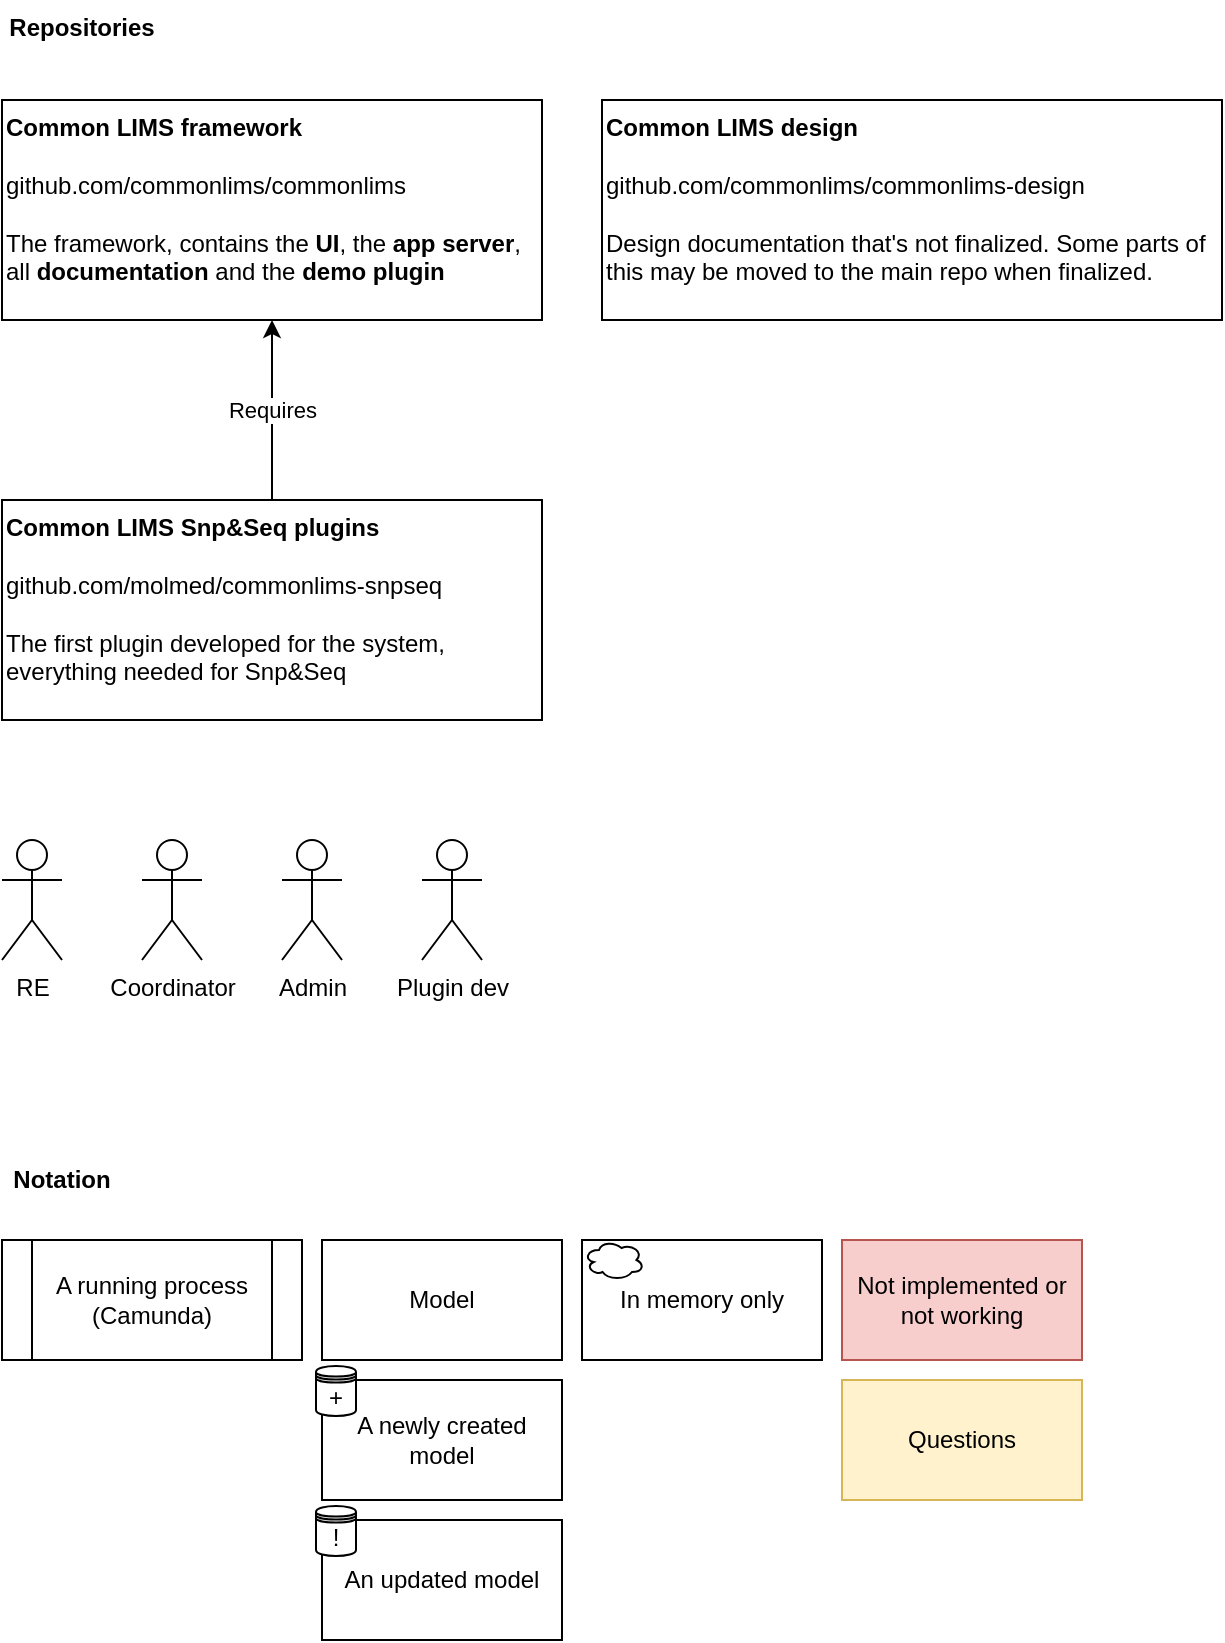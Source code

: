 <mxfile version="13.6.2" type="device" pages="17"><diagram id="7Z0FAzKRzcfFF-5VE9uy" name="Overview"><mxGraphModel dx="1355" dy="945" grid="1" gridSize="10" guides="1" tooltips="1" connect="1" arrows="1" fold="1" page="1" pageScale="1" pageWidth="827" pageHeight="1169" math="0" shadow="0"><root><mxCell id="iotb99kbULpMyENb_qRM-0"/><mxCell id="iotb99kbULpMyENb_qRM-1" parent="iotb99kbULpMyENb_qRM-0"/><mxCell id="iotb99kbULpMyENb_qRM-2" value="Repositories" style="text;align=center;fontStyle=1;verticalAlign=middle;spacingLeft=3;spacingRight=3;strokeColor=none;rotatable=0;points=[[0,0.5],[1,0.5]];portConstraint=eastwest;fillColor=none;" parent="iotb99kbULpMyENb_qRM-1" vertex="1"><mxGeometry x="70" y="40" width="80" height="26" as="geometry"/></mxCell><mxCell id="iotb99kbULpMyENb_qRM-4" value="&lt;div&gt;&lt;b&gt;Common LIMS framework&lt;/b&gt;&lt;br&gt;&lt;/div&gt;&lt;div&gt;&lt;br&gt;&lt;/div&gt;&lt;div&gt;github.com/commonlims/commonlims&lt;/div&gt;&lt;div&gt;&lt;br&gt;&lt;/div&gt;&lt;div&gt;The framework, contains the &lt;b&gt;UI&lt;/b&gt;, the &lt;b&gt;app server&lt;/b&gt;, all &lt;b&gt;documentation&lt;/b&gt; and the &lt;b&gt;demo plugin&lt;/b&gt;&lt;br&gt;&lt;/div&gt;" style="rounded=0;whiteSpace=wrap;html=1;fillColor=none;align=left;horizontal=1;verticalAlign=top;" parent="iotb99kbULpMyENb_qRM-1" vertex="1"><mxGeometry x="70" y="90" width="270" height="110" as="geometry"/></mxCell><mxCell id="iotb99kbULpMyENb_qRM-5" value="&lt;div&gt;&lt;b&gt;Common LIMS Snp&amp;amp;Seq plugins&lt;/b&gt;&lt;br&gt;&lt;/div&gt;&lt;div&gt;&lt;br&gt;&lt;/div&gt;&lt;div&gt;github.com/molmed/commonlims-snpseq&lt;/div&gt;&lt;div&gt;&lt;br&gt;&lt;/div&gt;&lt;div&gt;The first plugin developed for the system, everything needed for Snp&amp;amp;Seq&lt;br&gt;&lt;/div&gt;" style="rounded=0;whiteSpace=wrap;html=1;fillColor=none;align=left;horizontal=1;verticalAlign=top;" parent="iotb99kbULpMyENb_qRM-1" vertex="1"><mxGeometry x="70" y="290" width="270" height="110" as="geometry"/></mxCell><mxCell id="iotb99kbULpMyENb_qRM-6" value="Requires" style="endArrow=classic;html=1;entryX=0.5;entryY=1;entryDx=0;entryDy=0;" parent="iotb99kbULpMyENb_qRM-1" source="iotb99kbULpMyENb_qRM-5" target="iotb99kbULpMyENb_qRM-4" edge="1"><mxGeometry width="50" height="50" relative="1" as="geometry"><mxPoint x="250" y="530" as="sourcePoint"/><mxPoint x="300" y="480" as="targetPoint"/></mxGeometry></mxCell><mxCell id="iotb99kbULpMyENb_qRM-7" value="&lt;div&gt;&lt;b&gt;Common LIMS design&lt;/b&gt;&lt;br&gt;&lt;/div&gt;&lt;div&gt;&lt;br&gt;&lt;/div&gt;&lt;div&gt;github.com/commonlims/commonlims-design&lt;/div&gt;&lt;div&gt;&lt;br&gt;&lt;/div&gt;&lt;div&gt;Design documentation that's not finalized. Some parts of this may be moved to the main repo when finalized.&lt;br&gt;&lt;/div&gt;" style="rounded=0;whiteSpace=wrap;html=1;fillColor=none;align=left;horizontal=1;verticalAlign=top;" parent="iotb99kbULpMyENb_qRM-1" vertex="1"><mxGeometry x="370" y="90" width="310" height="110" as="geometry"/></mxCell><mxCell id="x7Wt3unqFJlooaZQAddC-0" value="RE" style="shape=umlActor;verticalLabelPosition=bottom;verticalAlign=top;html=1;outlineConnect=0;fontSize=12;" parent="iotb99kbULpMyENb_qRM-1" vertex="1"><mxGeometry x="70" y="460" width="30" height="60" as="geometry"/></mxCell><mxCell id="bmXEzy_g06u_5kMOlhGf-0" value="A running process&lt;br&gt;(Camunda)" style="shape=process;whiteSpace=wrap;html=1;backgroundOutline=1;fontSize=12;fillColor=#FFFFFF;" parent="iotb99kbULpMyENb_qRM-1" vertex="1"><mxGeometry x="70" y="660" width="150" height="60" as="geometry"/></mxCell><mxCell id="bmXEzy_g06u_5kMOlhGf-1" value="Notation" style="text;html=1;strokeColor=none;fillColor=none;align=center;verticalAlign=middle;whiteSpace=wrap;rounded=0;fontSize=12;fontStyle=1" parent="iotb99kbULpMyENb_qRM-1" vertex="1"><mxGeometry x="80" y="620" width="40" height="20" as="geometry"/></mxCell><mxCell id="bmXEzy_g06u_5kMOlhGf-2" value="A newly created model" style="rounded=0;whiteSpace=wrap;html=1;fillColor=#FFFFFF;fontSize=12;" parent="iotb99kbULpMyENb_qRM-1" vertex="1"><mxGeometry x="230" y="730" width="120" height="60" as="geometry"/></mxCell><mxCell id="ikkOQClqqcMynz0D_KcW-0" value="+" style="shape=datastore;whiteSpace=wrap;html=1;fontSize=12;" parent="iotb99kbULpMyENb_qRM-1" vertex="1"><mxGeometry x="227" y="723" width="20" height="25" as="geometry"/></mxCell><mxCell id="LYqpCTLMzyicyBGBNy9D-0" value="Not implemented or not working" style="rounded=0;whiteSpace=wrap;html=1;fontSize=12;fillColor=#f8cecc;strokeColor=#b85450;" parent="iotb99kbULpMyENb_qRM-1" vertex="1"><mxGeometry x="490" y="660" width="120" height="60" as="geometry"/></mxCell><mxCell id="hwhttFI3aQDi4spz-ZO5-0" value="An updated model" style="rounded=0;whiteSpace=wrap;html=1;fillColor=#FFFFFF;fontSize=12;" parent="iotb99kbULpMyENb_qRM-1" vertex="1"><mxGeometry x="230" y="800" width="120" height="60" as="geometry"/></mxCell><mxCell id="hwhttFI3aQDi4spz-ZO5-1" value="!" style="shape=datastore;whiteSpace=wrap;html=1;fontSize=12;" parent="iotb99kbULpMyENb_qRM-1" vertex="1"><mxGeometry x="227" y="793" width="20" height="25" as="geometry"/></mxCell><mxCell id="hwhttFI3aQDi4spz-ZO5-2" value="" style="group" parent="iotb99kbULpMyENb_qRM-1" vertex="1" connectable="0"><mxGeometry x="360" y="660" width="120" height="60" as="geometry"/></mxCell><mxCell id="cXCkx6vDdpcpTY7xXgy_-0" value="In memory only" style="rounded=0;whiteSpace=wrap;html=1;fillColor=#FFFFFF;fontSize=12;" parent="hwhttFI3aQDi4spz-ZO5-2" vertex="1"><mxGeometry width="120" height="60" as="geometry"/></mxCell><mxCell id="cXCkx6vDdpcpTY7xXgy_-1" value="" style="ellipse;shape=cloud;whiteSpace=wrap;html=1;fillColor=#FFFFFF;fontSize=12;" parent="hwhttFI3aQDi4spz-ZO5-2" vertex="1"><mxGeometry x="1" width="30" height="20" as="geometry"/></mxCell><mxCell id="dIi4JVpxKrP2NweqEehP-0" value="Questions" style="rounded=0;whiteSpace=wrap;html=1;fillColor=#fff2cc;fontSize=12;strokeColor=#d6b656;" parent="iotb99kbULpMyENb_qRM-1" vertex="1"><mxGeometry x="490" y="730" width="120" height="60" as="geometry"/></mxCell><mxCell id="dIi4JVpxKrP2NweqEehP-1" value="Model" style="rounded=0;whiteSpace=wrap;html=1;fillColor=#FFFFFF;fontSize=12;" parent="iotb99kbULpMyENb_qRM-1" vertex="1"><mxGeometry x="230" y="660" width="120" height="60" as="geometry"/></mxCell><mxCell id="dIi4JVpxKrP2NweqEehP-6" value="Coordinator" style="shape=umlActor;verticalLabelPosition=bottom;verticalAlign=top;html=1;outlineConnect=0;fontSize=12;" parent="iotb99kbULpMyENb_qRM-1" vertex="1"><mxGeometry x="140" y="460" width="30" height="60" as="geometry"/></mxCell><mxCell id="dIi4JVpxKrP2NweqEehP-7" value="Admin" style="shape=umlActor;verticalLabelPosition=bottom;verticalAlign=top;html=1;outlineConnect=0;fontSize=12;" parent="iotb99kbULpMyENb_qRM-1" vertex="1"><mxGeometry x="210" y="460" width="30" height="60" as="geometry"/></mxCell><mxCell id="dIi4JVpxKrP2NweqEehP-11" value="Plugin dev" style="shape=umlActor;verticalLabelPosition=bottom;verticalAlign=top;html=1;outlineConnect=0;fontSize=12;" parent="iotb99kbULpMyENb_qRM-1" vertex="1"><mxGeometry x="280" y="460" width="30" height="60" as="geometry"/></mxCell></root></mxGraphModel></diagram><diagram id="bMHbF9lzcfSAHUufoT3-" name="UC1: Import samples"><mxGraphModel dx="1129" dy="788" grid="1" gridSize="10" guides="1" tooltips="1" connect="1" arrows="1" fold="1" page="1" pageScale="1" pageWidth="827" pageHeight="1169" math="0" shadow="0"><root><mxCell id="ECVqh2TMAe6HWMnnQh8w-0"/><mxCell id="ECVqh2TMAe6HWMnnQh8w-1" parent="ECVqh2TMAe6HWMnnQh8w-0"/><mxCell id="LD-sbXumRe1LmX8fsHxh-4" value="Coordinator" style="shape=umlActor;verticalLabelPosition=bottom;verticalAlign=top;html=1;" vertex="1" parent="ECVqh2TMAe6HWMnnQh8w-1"><mxGeometry x="70" y="40" width="30" height="60" as="geometry"/></mxCell><mxCell id="LD-sbXumRe1LmX8fsHxh-8" value="" style="edgeStyle=orthogonalEdgeStyle;rounded=0;orthogonalLoop=1;jettySize=auto;html=1;" edge="1" parent="ECVqh2TMAe6HWMnnQh8w-1" source="LD-sbXumRe1LmX8fsHxh-6" target="LD-sbXumRe1LmX8fsHxh-7"><mxGeometry relative="1" as="geometry"/></mxCell><mxCell id="LD-sbXumRe1LmX8fsHxh-6" value="Press &quot;Import Samples&quot;" style="html=1;" vertex="1" parent="ECVqh2TMAe6HWMnnQh8w-1"><mxGeometry x="120" y="135" width="170" height="50" as="geometry"/></mxCell><mxCell id="LD-sbXumRe1LmX8fsHxh-10" value="" style="edgeStyle=orthogonalEdgeStyle;rounded=0;orthogonalLoop=1;jettySize=auto;html=1;" edge="1" parent="ECVqh2TMAe6HWMnnQh8w-1" source="LD-sbXumRe1LmX8fsHxh-7" target="LD-sbXumRe1LmX8fsHxh-9"><mxGeometry relative="1" as="geometry"/></mxCell><mxCell id="LD-sbXumRe1LmX8fsHxh-7" value="Selects any local file" style="whiteSpace=wrap;html=1;" vertex="1" parent="ECVqh2TMAe6HWMnnQh8w-1"><mxGeometry x="117.5" y="220" width="175" height="60" as="geometry"/></mxCell><mxCell id="LD-sbXumRe1LmX8fsHxh-14" value="/organizations/lab/substances/files/" style="edgeStyle=orthogonalEdgeStyle;rounded=0;orthogonalLoop=1;jettySize=auto;html=1;" edge="1" parent="ECVqh2TMAe6HWMnnQh8w-1" source="LD-sbXumRe1LmX8fsHxh-9" target="LD-sbXumRe1LmX8fsHxh-13"><mxGeometry relative="1" as="geometry"/></mxCell><mxCell id="LD-sbXumRe1LmX8fsHxh-9" value="Presses Upload" style="whiteSpace=wrap;html=1;" vertex="1" parent="ECVqh2TMAe6HWMnnQh8w-1"><mxGeometry x="145" y="310" width="120" height="60" as="geometry"/></mxCell><mxCell id="LD-sbXumRe1LmX8fsHxh-12" value="" style="edgeStyle=orthogonalEdgeStyle;rounded=0;orthogonalLoop=1;jettySize=auto;html=1;" edge="1" parent="ECVqh2TMAe6HWMnnQh8w-1" source="LD-sbXumRe1LmX8fsHxh-11" target="LD-sbXumRe1LmX8fsHxh-6"><mxGeometry relative="1" as="geometry"/></mxCell><mxCell id="LD-sbXumRe1LmX8fsHxh-11" value="Press &quot;Samples&quot;" style="html=1;" vertex="1" parent="ECVqh2TMAe6HWMnnQh8w-1"><mxGeometry x="120" y="45" width="170" height="50" as="geometry"/></mxCell><mxCell id="LD-sbXumRe1LmX8fsHxh-18" value="If a supporting plugin is loaded" style="edgeStyle=orthogonalEdgeStyle;rounded=0;orthogonalLoop=1;jettySize=auto;html=1;" edge="1" parent="ECVqh2TMAe6HWMnnQh8w-1" source="LD-sbXumRe1LmX8fsHxh-13" target="LD-sbXumRe1LmX8fsHxh-17"><mxGeometry relative="1" as="geometry"/></mxCell><mxCell id="LD-sbXumRe1LmX8fsHxh-13" value="File created" style="whiteSpace=wrap;html=1;" vertex="1" parent="ECVqh2TMAe6HWMnnQh8w-1"><mxGeometry x="145" y="420" width="120" height="60" as="geometry"/></mxCell><mxCell id="9MpDCAi7RjpdrOWMDlh0-0" value="&lt;font face=&quot;Courier New&quot;&gt;OrganizationFile(id=1)&lt;/font&gt;" style="rounded=0;whiteSpace=wrap;html=1;" vertex="1" parent="ECVqh2TMAe6HWMnnQh8w-1"><mxGeometry x="329" y="420" width="170" height="60" as="geometry"/></mxCell><mxCell id="LD-sbXumRe1LmX8fsHxh-16" value="" style="shape=curlyBracket;whiteSpace=wrap;html=1;rounded=1;" vertex="1" parent="ECVqh2TMAe6HWMnnQh8w-1"><mxGeometry x="292.5" y="390" width="20" height="120" as="geometry"/></mxCell><mxCell id="LD-sbXumRe1LmX8fsHxh-25" value="" style="edgeStyle=orthogonalEdgeStyle;rounded=0;orthogonalLoop=1;jettySize=auto;html=1;" edge="1" parent="ECVqh2TMAe6HWMnnQh8w-1" source="LD-sbXumRe1LmX8fsHxh-17" target="LD-sbXumRe1LmX8fsHxh-24"><mxGeometry relative="1" as="geometry"/></mxCell><mxCell id="LD-sbXumRe1LmX8fsHxh-17" value="Execute &lt;font face=&quot;Courier New&quot;&gt;SubstancesValidationHandler&lt;/font&gt;" style="whiteSpace=wrap;html=1;" vertex="1" parent="ECVqh2TMAe6HWMnnQh8w-1"><mxGeometry x="90" y="540" width="230" height="60" as="geometry"/></mxCell><mxCell id="LD-sbXumRe1LmX8fsHxh-31" value="" style="edgeStyle=orthogonalEdgeStyle;rounded=0;orthogonalLoop=1;jettySize=auto;html=1;" edge="1" parent="ECVqh2TMAe6HWMnnQh8w-1" source="LD-sbXumRe1LmX8fsHxh-24" target="LD-sbXumRe1LmX8fsHxh-30"><mxGeometry relative="1" as="geometry"/></mxCell><mxCell id="LD-sbXumRe1LmX8fsHxh-24" value="Validation of the file occurs, plugin based" style="whiteSpace=wrap;html=1;" vertex="1" parent="ECVqh2TMAe6HWMnnQh8w-1"><mxGeometry x="80" y="630" width="250" height="60" as="geometry"/></mxCell><mxCell id="LD-sbXumRe1LmX8fsHxh-33" value="yes" style="edgeStyle=orthogonalEdgeStyle;rounded=0;orthogonalLoop=1;jettySize=auto;html=1;" edge="1" parent="ECVqh2TMAe6HWMnnQh8w-1" source="LD-sbXumRe1LmX8fsHxh-30" target="LD-sbXumRe1LmX8fsHxh-32"><mxGeometry relative="1" as="geometry"/></mxCell><mxCell id="LD-sbXumRe1LmX8fsHxh-35" value="" style="edgeStyle=orthogonalEdgeStyle;rounded=0;orthogonalLoop=1;jettySize=auto;html=1;" edge="1" parent="ECVqh2TMAe6HWMnnQh8w-1" source="LD-sbXumRe1LmX8fsHxh-30" target="LD-sbXumRe1LmX8fsHxh-34"><mxGeometry relative="1" as="geometry"/></mxCell><mxCell id="LD-sbXumRe1LmX8fsHxh-30" value="errors?" style="rhombus;whiteSpace=wrap;html=1;" vertex="1" parent="ECVqh2TMAe6HWMnnQh8w-1"><mxGeometry x="165" y="720" width="80" height="80" as="geometry"/></mxCell><mxCell id="LD-sbXumRe1LmX8fsHxh-32" value="Report in UI" style="whiteSpace=wrap;html=1;" vertex="1" parent="ECVqh2TMAe6HWMnnQh8w-1"><mxGeometry x="305" y="730" width="120" height="60" as="geometry"/></mxCell><mxCell id="LD-sbXumRe1LmX8fsHxh-37" value="" style="edgeStyle=orthogonalEdgeStyle;rounded=0;orthogonalLoop=1;jettySize=auto;html=1;" edge="1" parent="ECVqh2TMAe6HWMnnQh8w-1" source="LD-sbXumRe1LmX8fsHxh-34" target="LD-sbXumRe1LmX8fsHxh-36"><mxGeometry relative="1" as="geometry"/></mxCell><mxCell id="LD-sbXumRe1LmX8fsHxh-34" value="Execute&lt;br&gt;&lt;font face=&quot;Courier New&quot;&gt;SubstancesSubmissionHandler&lt;/font&gt;" style="whiteSpace=wrap;html=1;" vertex="1" parent="ECVqh2TMAe6HWMnnQh8w-1"><mxGeometry x="80" y="840" width="250" height="60" as="geometry"/></mxCell><mxCell id="LD-sbXumRe1LmX8fsHxh-36" value="Report in UI (including warnings)" style="whiteSpace=wrap;html=1;" vertex="1" parent="ECVqh2TMAe6HWMnnQh8w-1"><mxGeometry x="145" y="940" width="120" height="60" as="geometry"/></mxCell><mxCell id="LD-sbXumRe1LmX8fsHxh-39" value="" style="shape=curlyBracket;whiteSpace=wrap;html=1;rounded=1;" vertex="1" parent="ECVqh2TMAe6HWMnnQh8w-1"><mxGeometry x="350" y="810" width="20" height="120" as="geometry"/></mxCell><mxCell id="ZHHHQNKKUx6hGASdmiTy-0" value="+" style="shape=datastore;whiteSpace=wrap;html=1;fontSize=12;" vertex="1" parent="ECVqh2TMAe6HWMnnQh8w-1"><mxGeometry x="334" y="410" width="20" height="25" as="geometry"/></mxCell><mxCell id="rnEAcYBsElMtBOf6fFAS-0" value="Substance(id=[1, 2, 3])" style="rounded=0;whiteSpace=wrap;html=1;fontSize=12;" vertex="1" parent="ECVqh2TMAe6HWMnnQh8w-1"><mxGeometry x="385" y="835" width="130" height="60" as="geometry"/></mxCell><mxCell id="rnEAcYBsElMtBOf6fFAS-1" value="" style="edgeStyle=orthogonalEdgeStyle;rounded=0;orthogonalLoop=1;jettySize=auto;html=1;startArrow=diamondThin;startFill=0;endArrow=none;endFill=0;fontSize=12;" edge="1" parent="ECVqh2TMAe6HWMnnQh8w-1" source="rnEAcYBsElMtBOf6fFAS-2" target="rnEAcYBsElMtBOf6fFAS-0"><mxGeometry relative="1" as="geometry"/></mxCell><mxCell id="rnEAcYBsElMtBOf6fFAS-2" value="Container(id=[1, 2])" style="rounded=0;whiteSpace=wrap;html=1;fontSize=12;" vertex="1" parent="ECVqh2TMAe6HWMnnQh8w-1"><mxGeometry x="545" y="835" width="130" height="60" as="geometry"/></mxCell><mxCell id="rnEAcYBsElMtBOf6fFAS-3" value="+" style="shape=datastore;whiteSpace=wrap;html=1;fontSize=12;" vertex="1" parent="ECVqh2TMAe6HWMnnQh8w-1"><mxGeometry x="395" y="830" width="20" height="25" as="geometry"/></mxCell><mxCell id="rnEAcYBsElMtBOf6fFAS-4" value="+" style="shape=datastore;whiteSpace=wrap;html=1;fontSize=12;" vertex="1" parent="ECVqh2TMAe6HWMnnQh8w-1"><mxGeometry x="555" y="830" width="20" height="25" as="geometry"/></mxCell><mxCell id="rnEAcYBsElMtBOf6fFAS-6" value="C1[&quot;A:1&quot;] = S1&lt;br&gt;C1[&quot;B:2&quot;] = S2&lt;br&gt;C2[&quot;A:1&quot;] = S3" style="whiteSpace=wrap;html=1;shape=mxgraph.basic.document;fontSize=12;" vertex="1" parent="ECVqh2TMAe6HWMnnQh8w-1"><mxGeometry x="360" y="220" width="95" height="80" as="geometry"/></mxCell></root></mxGraphModel></diagram><diagram id="_B5NgmbfuyPGpdAG6Hn2" name="UC2: Download example file"><mxGraphModel dx="1355" dy="945" grid="1" gridSize="10" guides="1" tooltips="1" connect="1" arrows="1" fold="1" page="1" pageScale="1" pageWidth="827" pageHeight="1169" math="0" shadow="0"><root><mxCell id="pTEZ742ZcnlhAdAkumbs-0"/><mxCell id="pTEZ742ZcnlhAdAkumbs-1" parent="pTEZ742ZcnlhAdAkumbs-0"/><mxCell id="9J4S9KiOINkAQ-bvdzE_-0" value="Coordinator" style="shape=umlActor;verticalLabelPosition=bottom;verticalAlign=top;html=1;" vertex="1" parent="pTEZ742ZcnlhAdAkumbs-1"><mxGeometry x="70" y="40" width="30" height="60" as="geometry"/></mxCell><mxCell id="9J4S9KiOINkAQ-bvdzE_-1" value="" style="edgeStyle=orthogonalEdgeStyle;rounded=0;orthogonalLoop=1;jettySize=auto;html=1;" edge="1" parent="pTEZ742ZcnlhAdAkumbs-1" source="9J4S9KiOINkAQ-bvdzE_-2" target="9J4S9KiOINkAQ-bvdzE_-4"><mxGeometry relative="1" as="geometry"/></mxCell><mxCell id="9J4S9KiOINkAQ-bvdzE_-2" value="Press &quot;Import Samples&quot;" style="html=1;" vertex="1" parent="pTEZ742ZcnlhAdAkumbs-1"><mxGeometry x="120" y="135" width="170" height="50" as="geometry"/></mxCell><mxCell id="9J4S9KiOINkAQ-bvdzE_-4" value="Press &quot;Download example&quot;" style="whiteSpace=wrap;html=1;" vertex="1" parent="pTEZ742ZcnlhAdAkumbs-1"><mxGeometry x="117.5" y="210" width="175" height="60" as="geometry"/></mxCell><mxCell id="9J4S9KiOINkAQ-bvdzE_-5" value="" style="edgeStyle=orthogonalEdgeStyle;rounded=0;orthogonalLoop=1;jettySize=auto;html=1;" edge="1" parent="pTEZ742ZcnlhAdAkumbs-1" source="9J4S9KiOINkAQ-bvdzE_-4" target="9J4S9KiOINkAQ-bvdzE_-10"><mxGeometry relative="1" as="geometry"><mxPoint x="205" y="370" as="sourcePoint"/></mxGeometry></mxCell><mxCell id="9J4S9KiOINkAQ-bvdzE_-7" value="" style="edgeStyle=orthogonalEdgeStyle;rounded=0;orthogonalLoop=1;jettySize=auto;html=1;" edge="1" parent="pTEZ742ZcnlhAdAkumbs-1" source="9J4S9KiOINkAQ-bvdzE_-8" target="9J4S9KiOINkAQ-bvdzE_-2"><mxGeometry relative="1" as="geometry"/></mxCell><mxCell id="9J4S9KiOINkAQ-bvdzE_-8" value="Press &quot;Samples&quot;" style="html=1;" vertex="1" parent="pTEZ742ZcnlhAdAkumbs-1"><mxGeometry x="120" y="45" width="170" height="50" as="geometry"/></mxCell><mxCell id="9J4S9KiOINkAQ-bvdzE_-9" value="If a supporting plugin is loaded" style="edgeStyle=orthogonalEdgeStyle;rounded=0;orthogonalLoop=1;jettySize=auto;html=1;" edge="1" parent="pTEZ742ZcnlhAdAkumbs-1" source="9J4S9KiOINkAQ-bvdzE_-10" target="9J4S9KiOINkAQ-bvdzE_-14"><mxGeometry relative="1" as="geometry"/></mxCell><mxCell id="9J4S9KiOINkAQ-bvdzE_-10" value="&lt;span style=&quot;font-size: 11px ; background-color: rgb(255 , 255 , 255)&quot;&gt;/organizations/lab/substances/files/demo&lt;/span&gt;" style="whiteSpace=wrap;html=1;" vertex="1" parent="pTEZ742ZcnlhAdAkumbs-1"><mxGeometry x="90" y="300" width="230" height="60" as="geometry"/></mxCell><mxCell id="sBGjMPYgvhEcZU_kSirl-5" value="" style="edgeStyle=orthogonalEdgeStyle;rounded=0;orthogonalLoop=1;jettySize=auto;html=1;endArrow=classic;endFill=1;fontSize=12;" edge="1" parent="pTEZ742ZcnlhAdAkumbs-1" source="9J4S9KiOINkAQ-bvdzE_-14" target="sBGjMPYgvhEcZU_kSirl-4"><mxGeometry relative="1" as="geometry"/></mxCell><mxCell id="9J4S9KiOINkAQ-bvdzE_-14" value="Execute &lt;font face=&quot;Courier New&quot;&gt;SubstancesSubmissionFileDemoHandler&lt;/font&gt;" style="whiteSpace=wrap;html=1;" vertex="1" parent="pTEZ742ZcnlhAdAkumbs-1"><mxGeometry x="60" y="415" width="290" height="60" as="geometry"/></mxCell><mxCell id="sBGjMPYgvhEcZU_kSirl-0" value="" style="shape=curlyBracket;whiteSpace=wrap;html=1;rounded=1;fontSize=12;" vertex="1" parent="pTEZ742ZcnlhAdAkumbs-1"><mxGeometry x="370" y="385" width="20" height="120" as="geometry"/></mxCell><mxCell id="sBGjMPYgvhEcZU_kSirl-3" value="Demo file" style="strokeWidth=2;html=1;shape=mxgraph.flowchart.document2;whiteSpace=wrap;size=0.25;fontSize=12;" vertex="1" parent="pTEZ742ZcnlhAdAkumbs-1"><mxGeometry x="414" y="415" width="100" height="60" as="geometry"/></mxCell><mxCell id="sBGjMPYgvhEcZU_kSirl-4" value="Browser downloads file" style="whiteSpace=wrap;html=1;" vertex="1" parent="pTEZ742ZcnlhAdAkumbs-1"><mxGeometry x="137.5" y="505" width="135" height="60" as="geometry"/></mxCell></root></mxGraphModel></diagram><diagram id="rO_TYrEjj7wn6NOL7OIE" name="UC3: Create example data"><mxGraphModel dx="1355" dy="945" grid="1" gridSize="10" guides="1" tooltips="1" connect="1" arrows="1" fold="1" page="1" pageScale="1" pageWidth="850" pageHeight="1100" math="0" shadow="0"><root><mxCell id="cEXczkrNWDx1dSDdplMS-0"/><mxCell id="cEXczkrNWDx1dSDdplMS-1" parent="cEXczkrNWDx1dSDdplMS-0"/><mxCell id="AWqdJBbzc6Go4HFAud94-3" value="" style="edgeStyle=orthogonalEdgeStyle;rounded=0;orthogonalLoop=1;jettySize=auto;html=1;" parent="cEXczkrNWDx1dSDdplMS-1" source="AWqdJBbzc6Go4HFAud94-1" target="AWqdJBbzc6Go4HFAud94-2" edge="1"><mxGeometry relative="1" as="geometry"/></mxCell><mxCell id="AWqdJBbzc6Go4HFAud94-1" value="Admin" style="shape=umlActor;verticalLabelPosition=bottom;verticalAlign=top;html=1;outlineConnect=0;" parent="cEXczkrNWDx1dSDdplMS-1" vertex="1"><mxGeometry x="140" y="180" width="30" height="60" as="geometry"/></mxCell><mxCell id="AWqdJBbzc6Go4HFAud94-6" value="for all plugins" style="edgeStyle=orthogonalEdgeStyle;rounded=0;orthogonalLoop=1;jettySize=auto;html=1;" parent="cEXczkrNWDx1dSDdplMS-1" source="AWqdJBbzc6Go4HFAud94-2" target="AWqdJBbzc6Go4HFAud94-4" edge="1"><mxGeometry relative="1" as="geometry"/></mxCell><mxCell id="AWqdJBbzc6Go4HFAud94-2" value="$ lims createexampledata" style="rounded=0;whiteSpace=wrap;html=1;" parent="cEXczkrNWDx1dSDdplMS-1" vertex="1"><mxGeometry x="210" y="180" width="155" height="60" as="geometry"/></mxCell><mxCell id="AWqdJBbzc6Go4HFAud94-4" value="Executes all CreateExampleDataHandler found" style="rounded=0;whiteSpace=wrap;html=1;" parent="cEXczkrNWDx1dSDdplMS-1" vertex="1"><mxGeometry x="490" y="180" width="180" height="60" as="geometry"/></mxCell></root></mxGraphModel></diagram><diagram id="--8bhecJzMLBOy5f3r0O" name="UC4: User can assign to workflow"><mxGraphModel dx="1355" dy="945" grid="1" gridSize="10" guides="1" tooltips="1" connect="1" arrows="1" fold="1" page="1" pageScale="1" pageWidth="850" pageHeight="1100" math="0" shadow="0"><root><mxCell id="d2MYcbdXzwU1Etggsbzw-0"/><mxCell id="d2MYcbdXzwU1Etggsbzw-1" parent="d2MYcbdXzwU1Etggsbzw-0"/><mxCell id="d2MYcbdXzwU1Etggsbzw-2" value="Coordinator" style="shape=umlActor;verticalLabelPosition=bottom;verticalAlign=top;html=1;outlineConnect=0;fontSize=12;" parent="d2MYcbdXzwU1Etggsbzw-1" vertex="1"><mxGeometry x="40" y="100" width="30" height="60" as="geometry"/></mxCell><mxCell id="d2MYcbdXzwU1Etggsbzw-7" value="" style="edgeStyle=orthogonalEdgeStyle;rounded=0;orthogonalLoop=1;jettySize=auto;html=1;endArrow=classic;endFill=1;fontSize=12;" parent="d2MYcbdXzwU1Etggsbzw-1" source="d2MYcbdXzwU1Etggsbzw-3" target="d2MYcbdXzwU1Etggsbzw-6" edge="1"><mxGeometry relative="1" as="geometry"/></mxCell><mxCell id="d2MYcbdXzwU1Etggsbzw-3" value="Selects samples (or other substances)" style="rounded=0;whiteSpace=wrap;html=1;fontSize=12;" parent="d2MYcbdXzwU1Etggsbzw-1" vertex="1"><mxGeometry x="280" y="100" width="120" height="60" as="geometry"/></mxCell><mxCell id="d2MYcbdXzwU1Etggsbzw-5" value="" style="edgeStyle=orthogonalEdgeStyle;rounded=0;orthogonalLoop=1;jettySize=auto;html=1;endArrow=classic;endFill=1;fontSize=12;" parent="d2MYcbdXzwU1Etggsbzw-1" source="d2MYcbdXzwU1Etggsbzw-4" target="d2MYcbdXzwU1Etggsbzw-3" edge="1"><mxGeometry relative="1" as="geometry"/></mxCell><mxCell id="d2MYcbdXzwU1Etggsbzw-4" value="Click &quot;Samples&quot;" style="rounded=0;whiteSpace=wrap;html=1;fontSize=12;" parent="d2MYcbdXzwU1Etggsbzw-1" vertex="1"><mxGeometry x="120" y="100" width="120" height="60" as="geometry"/></mxCell><mxCell id="d2MYcbdXzwU1Etggsbzw-13" value="" style="edgeStyle=orthogonalEdgeStyle;rounded=0;orthogonalLoop=1;jettySize=auto;html=1;endArrow=classic;endFill=1;fontSize=12;" parent="d2MYcbdXzwU1Etggsbzw-1" source="d2MYcbdXzwU1Etggsbzw-6" target="d2MYcbdXzwU1Etggsbzw-12" edge="1"><mxGeometry relative="1" as="geometry"/></mxCell><mxCell id="d2MYcbdXzwU1Etggsbzw-6" value="Press &quot;Assign to Workflow&quot;" style="whiteSpace=wrap;html=1;rounded=0;" parent="d2MYcbdXzwU1Etggsbzw-1" vertex="1"><mxGeometry x="280" y="210" width="120" height="60" as="geometry"/></mxCell><mxCell id="d2MYcbdXzwU1Etggsbzw-25" style="edgeStyle=orthogonalEdgeStyle;rounded=0;orthogonalLoop=1;jettySize=auto;html=1;endArrow=classic;endFill=1;fontSize=12;entryX=0;entryY=0.5;entryDx=0;entryDy=0;" parent="d2MYcbdXzwU1Etggsbzw-1" source="d2MYcbdXzwU1Etggsbzw-8" target="d2MYcbdXzwU1Etggsbzw-10" edge="1"><mxGeometry relative="1" as="geometry"><mxPoint x="205" y="530" as="targetPoint"/><Array as="points"><mxPoint x="205" y="430"/></Array></mxGeometry></mxCell><mxCell id="d2MYcbdXzwU1Etggsbzw-8" value="Select a preset" style="whiteSpace=wrap;html=1;rounded=0;" parent="d2MYcbdXzwU1Etggsbzw-1" vertex="1"><mxGeometry x="145" y="310" width="120" height="60" as="geometry"/></mxCell><mxCell id="d2MYcbdXzwU1Etggsbzw-22" style="edgeStyle=orthogonalEdgeStyle;rounded=0;orthogonalLoop=1;jettySize=auto;html=1;endArrow=classic;endFill=1;fontSize=12;" parent="d2MYcbdXzwU1Etggsbzw-1" source="d2MYcbdXzwU1Etggsbzw-12" target="d2MYcbdXzwU1Etggsbzw-10" edge="1"><mxGeometry relative="1" as="geometry"/></mxCell><mxCell id="d2MYcbdXzwU1Etggsbzw-23" style="edgeStyle=orthogonalEdgeStyle;rounded=0;orthogonalLoop=1;jettySize=auto;html=1;endArrow=classic;endFill=1;fontSize=12;" parent="d2MYcbdXzwU1Etggsbzw-1" source="d2MYcbdXzwU1Etggsbzw-12" target="d2MYcbdXzwU1Etggsbzw-8" edge="1"><mxGeometry relative="1" as="geometry"/></mxCell><mxCell id="d2MYcbdXzwU1Etggsbzw-12" value="" style="rhombus;whiteSpace=wrap;html=1;rounded=0;" parent="d2MYcbdXzwU1Etggsbzw-1" vertex="1"><mxGeometry x="320" y="320" width="40" height="40" as="geometry"/></mxCell><mxCell id="d2MYcbdXzwU1Etggsbzw-17" value="Press &quot;Assign&quot;" style="whiteSpace=wrap;html=1;rounded=0;" parent="d2MYcbdXzwU1Etggsbzw-1" vertex="1"><mxGeometry x="280" y="490" width="120" height="60" as="geometry"/></mxCell><mxCell id="d2MYcbdXzwU1Etggsbzw-24" value="" style="edgeStyle=orthogonalEdgeStyle;rounded=0;orthogonalLoop=1;jettySize=auto;html=1;endArrow=classic;endFill=1;fontSize=12;" parent="d2MYcbdXzwU1Etggsbzw-1" source="d2MYcbdXzwU1Etggsbzw-10" target="d2MYcbdXzwU1Etggsbzw-17" edge="1"><mxGeometry relative="1" as="geometry"/></mxCell><mxCell id="d2MYcbdXzwU1Etggsbzw-10" value="Select a workflow and variables" style="whiteSpace=wrap;html=1;rounded=0;" parent="d2MYcbdXzwU1Etggsbzw-1" vertex="1"><mxGeometry x="280" y="400" width="120" height="60" as="geometry"/></mxCell><mxCell id="xO6V05Mhla-HKuSGQsP7-0" value="" style="shape=curlyBracket;whiteSpace=wrap;html=1;rounded=1;" parent="d2MYcbdXzwU1Etggsbzw-1" vertex="1"><mxGeometry x="420" y="435" width="20" height="170" as="geometry"/></mxCell><mxCell id="xO6V05Mhla-HKuSGQsP7-6" value="Substance(id=[1, 2, 3])" style="rounded=0;whiteSpace=wrap;html=1;fontSize=12;" parent="d2MYcbdXzwU1Etggsbzw-1" vertex="1"><mxGeometry x="460" y="530" width="130" height="60" as="geometry"/></mxCell><mxCell id="xO6V05Mhla-HKuSGQsP7-7" value="" style="edgeStyle=orthogonalEdgeStyle;rounded=0;orthogonalLoop=1;jettySize=auto;html=1;startArrow=diamondThin;startFill=0;endArrow=none;endFill=0;fontSize=12;" parent="d2MYcbdXzwU1Etggsbzw-1" source="xO6V05Mhla-HKuSGQsP7-8" target="xO6V05Mhla-HKuSGQsP7-6" edge="1"><mxGeometry relative="1" as="geometry"/></mxCell><mxCell id="xO6V05Mhla-HKuSGQsP7-8" value="Container(id=[1, 2])" style="rounded=0;whiteSpace=wrap;html=1;fontSize=12;" parent="d2MYcbdXzwU1Etggsbzw-1" vertex="1"><mxGeometry x="620" y="530" width="130" height="60" as="geometry"/></mxCell><mxCell id="uwkJGBbOWwOMaoMr6qkN-2" value="Process(id=[1, 2, 3])" style="shape=process;whiteSpace=wrap;html=1;backgroundOutline=1;fontSize=12;fillColor=#FFFFFF;" parent="d2MYcbdXzwU1Etggsbzw-1" vertex="1"><mxGeometry x="460" y="435" width="150" height="60" as="geometry"/></mxCell><mxCell id="kwaCXGq6xAZNu1WS-b_T-0" value="Show relation between these" style="rounded=0;whiteSpace=wrap;html=1;strokeWidth=1;fillColor=#f8cecc;fontSize=12;strokeColor=#b85450;" parent="d2MYcbdXzwU1Etggsbzw-1" vertex="1"><mxGeometry x="630" y="435" width="120" height="60" as="geometry"/></mxCell></root></mxGraphModel></diagram><diagram id="fPpq-4hmy40Nmy4HagFA" name="UC5: Start Work"><mxGraphModel dx="1355" dy="945" grid="1" gridSize="10" guides="1" tooltips="1" connect="1" arrows="1" fold="1" page="1" pageScale="1" pageWidth="850" pageHeight="1100" math="0" shadow="0"><root><mxCell id="jv9Gvs71b5y8F6un-uuW-0"/><mxCell id="jv9Gvs71b5y8F6un-uuW-1" parent="jv9Gvs71b5y8F6un-uuW-0"/><mxCell id="JnzzdSstxAv9oFodpMx--0" value="RE" style="shape=umlActor;verticalLabelPosition=bottom;verticalAlign=top;html=1;outlineConnect=0;fontSize=12;" parent="jv9Gvs71b5y8F6un-uuW-1" vertex="1"><mxGeometry x="60" y="60" width="30" height="60" as="geometry"/></mxCell><mxCell id="JnzzdSstxAv9oFodpMx--3" value="" style="edgeStyle=orthogonalEdgeStyle;rounded=0;orthogonalLoop=1;jettySize=auto;html=1;endArrow=classic;endFill=1;fontSize=12;" parent="jv9Gvs71b5y8F6un-uuW-1" source="JnzzdSstxAv9oFodpMx--1" target="JnzzdSstxAv9oFodpMx--2" edge="1"><mxGeometry relative="1" as="geometry"/></mxCell><mxCell id="JnzzdSstxAv9oFodpMx--1" value="Press &quot;Available Work&quot;" style="rounded=0;whiteSpace=wrap;html=1;fontSize=12;" parent="jv9Gvs71b5y8F6un-uuW-1" vertex="1"><mxGeometry x="120" y="60" width="120" height="60" as="geometry"/></mxCell><mxCell id="JnzzdSstxAv9oFodpMx--5" value="" style="edgeStyle=orthogonalEdgeStyle;rounded=0;orthogonalLoop=1;jettySize=auto;html=1;endArrow=classic;endFill=1;fontSize=12;" parent="jv9Gvs71b5y8F6un-uuW-1" source="JnzzdSstxAv9oFodpMx--2" target="JnzzdSstxAv9oFodpMx--4" edge="1"><mxGeometry relative="1" as="geometry"/></mxCell><mxCell id="JnzzdSstxAv9oFodpMx--2" value="Select a UserTaskType" style="whiteSpace=wrap;html=1;rounded=0;" parent="jv9Gvs71b5y8F6un-uuW-1" vertex="1"><mxGeometry x="290" y="60" width="120" height="60" as="geometry"/></mxCell><mxCell id="JnzzdSstxAv9oFodpMx--8" value="" style="edgeStyle=orthogonalEdgeStyle;rounded=0;orthogonalLoop=1;jettySize=auto;html=1;endArrow=classic;endFill=1;fontSize=12;" parent="jv9Gvs71b5y8F6un-uuW-1" source="JnzzdSstxAv9oFodpMx--4" target="JnzzdSstxAv9oFodpMx--7" edge="1"><mxGeometry relative="1" as="geometry"><Array as="points"><mxPoint x="350" y="240"/><mxPoint x="350" y="240"/></Array></mxGeometry></mxCell><mxCell id="JnzzdSstxAv9oFodpMx--4" value="A list of all substances waiting is shown" style="whiteSpace=wrap;html=1;rounded=0;" parent="jv9Gvs71b5y8F6un-uuW-1" vertex="1"><mxGeometry x="290" y="150" width="120" height="60" as="geometry"/></mxCell><mxCell id="JnzzdSstxAv9oFodpMx--10" value="" style="edgeStyle=orthogonalEdgeStyle;rounded=0;orthogonalLoop=1;jettySize=auto;html=1;endArrow=classic;endFill=1;fontSize=12;" parent="jv9Gvs71b5y8F6un-uuW-1" source="JnzzdSstxAv9oFodpMx--7" target="JnzzdSstxAv9oFodpMx--9" edge="1"><mxGeometry relative="1" as="geometry"/></mxCell><mxCell id="JnzzdSstxAv9oFodpMx--7" value="Select S1@C1 and S3@C2" style="whiteSpace=wrap;html=1;rounded=0;" parent="jv9Gvs71b5y8F6un-uuW-1" vertex="1"><mxGeometry x="290" y="240" width="120" height="60" as="geometry"/></mxCell><mxCell id="n30hbH_OxJD0ZYMh528k-1" value="" style="edgeStyle=orthogonalEdgeStyle;rounded=0;orthogonalLoop=1;jettySize=auto;html=1;startArrow=none;startFill=0;endArrow=diamondThin;endFill=0;strokeColor=#000000;fontSize=12;" edge="1" parent="jv9Gvs71b5y8F6un-uuW-1" source="JnzzdSstxAv9oFodpMx--9" target="n30hbH_OxJD0ZYMh528k-0"><mxGeometry relative="1" as="geometry"/></mxCell><mxCell id="JnzzdSstxAv9oFodpMx--9" value="Press &quot;Start Work&quot;" style="whiteSpace=wrap;html=1;rounded=0;" parent="jv9Gvs71b5y8F6un-uuW-1" vertex="1"><mxGeometry x="290" y="340" width="120" height="60" as="geometry"/></mxCell><mxCell id="GTMlbNStEdOpDTiX0ke6-5" value="" style="shape=curlyBracket;whiteSpace=wrap;html=1;rounded=1;" parent="jv9Gvs71b5y8F6un-uuW-1" vertex="1"><mxGeometry x="430" y="230" width="20" height="280" as="geometry"/></mxCell><mxCell id="GTMlbNStEdOpDTiX0ke6-7" value="WorkBatch(id=1)" style="whiteSpace=wrap;html=1;rounded=0;" parent="jv9Gvs71b5y8F6un-uuW-1" vertex="1"><mxGeometry x="460" y="240" width="130" height="60" as="geometry"/></mxCell><mxCell id="GTMlbNStEdOpDTiX0ke6-8" style="edgeStyle=orthogonalEdgeStyle;rounded=0;orthogonalLoop=1;jettySize=auto;html=1;endArrow=diamondThin;endFill=0;fontSize=12;" parent="jv9Gvs71b5y8F6un-uuW-1" source="GTMlbNStEdOpDTiX0ke6-9" target="GTMlbNStEdOpDTiX0ke6-7" edge="1"><mxGeometry relative="1" as="geometry"/></mxCell><mxCell id="GTMlbNStEdOpDTiX0ke6-9" value="UserTask(id=[1, 3])" style="rounded=0;whiteSpace=wrap;html=1;fontSize=12;" parent="jv9Gvs71b5y8F6un-uuW-1" vertex="1"><mxGeometry x="460" y="330" width="130" height="60" as="geometry"/></mxCell><mxCell id="GTMlbNStEdOpDTiX0ke6-11" value="" style="edgeStyle=orthogonalEdgeStyle;rounded=0;orthogonalLoop=1;jettySize=auto;html=1;endArrow=diamondThin;endFill=0;fontSize=12;" parent="jv9Gvs71b5y8F6un-uuW-1" source="GTMlbNStEdOpDTiX0ke6-10" target="GTMlbNStEdOpDTiX0ke6-9" edge="1"><mxGeometry relative="1" as="geometry"/></mxCell><mxCell id="GTMlbNStEdOpDTiX0ke6-10" value="Substance(id=[1, 3])" style="rounded=0;whiteSpace=wrap;html=1;fontSize=12;" parent="jv9Gvs71b5y8F6un-uuW-1" vertex="1"><mxGeometry x="460" y="420" width="130" height="60" as="geometry"/></mxCell><mxCell id="jIXGp2AIr9pmvHrXkjJ5-1" value="" style="edgeStyle=orthogonalEdgeStyle;rounded=0;orthogonalLoop=1;jettySize=auto;html=1;startArrow=diamondThin;startFill=0;endArrow=none;endFill=0;fontSize=12;" parent="jv9Gvs71b5y8F6un-uuW-1" source="jIXGp2AIr9pmvHrXkjJ5-0" target="GTMlbNStEdOpDTiX0ke6-10" edge="1"><mxGeometry relative="1" as="geometry"/></mxCell><mxCell id="jIXGp2AIr9pmvHrXkjJ5-0" value="Container(id=[1, 2])" style="rounded=0;whiteSpace=wrap;html=1;fontSize=12;" parent="jv9Gvs71b5y8F6un-uuW-1" vertex="1"><mxGeometry x="620" y="420" width="130" height="60" as="geometry"/></mxCell><mxCell id="Wpnbvx7smrnLQ6tBxr0J-0" value="+" style="shape=datastore;whiteSpace=wrap;html=1;fontSize=12;" parent="jv9Gvs71b5y8F6un-uuW-1" vertex="1"><mxGeometry x="470" y="230" width="20" height="25" as="geometry"/></mxCell><mxCell id="Wpnbvx7smrnLQ6tBxr0J-1" value="+" style="shape=datastore;whiteSpace=wrap;html=1;fontSize=12;" parent="jv9Gvs71b5y8F6un-uuW-1" vertex="1"><mxGeometry x="470" y="315" width="20" height="25" as="geometry"/></mxCell><mxCell id="wuOalWqn8ohkaakVDqXh-0" value="C1[&quot;A:1&quot;] = S1&lt;br&gt;C1[&quot;B:2&quot;] = S2&lt;br&gt;C2[&quot;A:1&quot;] = S3" style="whiteSpace=wrap;html=1;shape=mxgraph.basic.document;fontSize=12;" parent="jv9Gvs71b5y8F6un-uuW-1" vertex="1"><mxGeometry x="170" y="230" width="95" height="80" as="geometry"/></mxCell><mxCell id="n30hbH_OxJD0ZYMh528k-0" value="" style="whiteSpace=wrap;html=1;rounded=0;" vertex="1" parent="jv9Gvs71b5y8F6un-uuW-1"><mxGeometry x="290" y="480" width="120" height="60" as="geometry"/></mxCell></root></mxGraphModel></diagram><diagram id="X1ORlwYaN1_p4ewZAqRu" name="UC2.6: Moving substances"><mxGraphModel dx="1355" dy="945" grid="1" gridSize="10" guides="1" tooltips="1" connect="1" arrows="1" fold="1" page="1" pageScale="1" pageWidth="850" pageHeight="1100" math="0" shadow="0"><root><mxCell id="xAL3XH5YF7DXlxjLxjSe-0"/><mxCell id="xAL3XH5YF7DXlxjLxjSe-1" parent="xAL3XH5YF7DXlxjLxjSe-0"/><mxCell id="xAL3XH5YF7DXlxjLxjSe-3" value="RE" style="shape=umlActor;verticalLabelPosition=bottom;verticalAlign=top;html=1;outlineConnect=0;fontSize=12;" parent="xAL3XH5YF7DXlxjLxjSe-1" vertex="1"><mxGeometry x="100" y="100" width="30" height="60" as="geometry"/></mxCell><mxCell id="xAL3XH5YF7DXlxjLxjSe-6" value="" style="edgeStyle=orthogonalEdgeStyle;rounded=0;orthogonalLoop=1;jettySize=auto;html=1;startArrow=none;startFill=0;endArrow=classic;endFill=1;fontSize=12;" parent="xAL3XH5YF7DXlxjLxjSe-1" source="xAL3XH5YF7DXlxjLxjSe-4" target="n85JhN9IOrjBjhydpSt8-3" edge="1"><mxGeometry relative="1" as="geometry"/></mxCell><mxCell id="xAL3XH5YF7DXlxjLxjSe-4" value="In WorkBatchDetailsView" style="rounded=0;whiteSpace=wrap;html=1;fontSize=12;fillColor=#f8cecc;strokeColor=#b85450;" parent="xAL3XH5YF7DXlxjLxjSe-1" vertex="1"><mxGeometry x="150" y="100" width="120" height="60" as="geometry"/></mxCell><mxCell id="xAL3XH5YF7DXlxjLxjSe-11" value="" style="edgeStyle=orthogonalEdgeStyle;rounded=0;orthogonalLoop=1;jettySize=auto;html=1;startArrow=none;startFill=0;endArrow=classic;endFill=1;fontSize=12;" parent="xAL3XH5YF7DXlxjLxjSe-1" source="xAL3XH5YF7DXlxjLxjSe-7" target="xAL3XH5YF7DXlxjLxjSe-10" edge="1"><mxGeometry relative="1" as="geometry"/></mxCell><mxCell id="xAL3XH5YF7DXlxjLxjSe-7" value="Left: Press substance in A:1 (C1)" style="whiteSpace=wrap;html=1;rounded=0;" parent="xAL3XH5YF7DXlxjLxjSe-1" vertex="1"><mxGeometry x="150" y="460" width="120" height="60" as="geometry"/></mxCell><mxCell id="6Zj7yK_pKxN-6rVVKcQo-4" value="" style="edgeStyle=orthogonalEdgeStyle;rounded=0;orthogonalLoop=1;jettySize=auto;html=1;startArrow=none;startFill=0;endArrow=classic;endFill=1;fontSize=12;" parent="xAL3XH5YF7DXlxjLxjSe-1" source="xAL3XH5YF7DXlxjLxjSe-10" target="6Zj7yK_pKxN-6rVVKcQo-3" edge="1"><mxGeometry relative="1" as="geometry"/></mxCell><mxCell id="xAL3XH5YF7DXlxjLxjSe-10" value="Right: Press an empty slot in A:12 (C3)" style="whiteSpace=wrap;html=1;rounded=0;" parent="xAL3XH5YF7DXlxjLxjSe-1" vertex="1"><mxGeometry x="150" y="620" width="120" height="60" as="geometry"/></mxCell><mxCell id="JW29MdsTKmFZCVZz1-3z-7" value="" style="shape=curlyBracket;whiteSpace=wrap;html=1;rounded=1;size=0.5;" parent="xAL3XH5YF7DXlxjLxjSe-1" vertex="1"><mxGeometry x="280" y="50" width="20" height="140" as="geometry"/></mxCell><mxCell id="vtw_jqJPYMR9Ctn8hEMz-4" value="" style="edgeStyle=orthogonalEdgeStyle;rounded=0;orthogonalLoop=1;jettySize=auto;html=1;startArrow=diamondThin;startFill=0;endArrow=none;endFill=0;fontSize=12;" parent="xAL3XH5YF7DXlxjLxjSe-1" source="dqCvYSuGiBTBGjEdT02I-1" target="vtw_jqJPYMR9Ctn8hEMz-1" edge="1"><mxGeometry relative="1" as="geometry"/></mxCell><mxCell id="dqCvYSuGiBTBGjEdT02I-1" value="Container: C1" style="rounded=0;whiteSpace=wrap;html=1;fillColor=#FFFFFF;fontSize=12;" parent="xAL3XH5YF7DXlxjLxjSe-1" vertex="1"><mxGeometry x="330" y="120" width="120" height="60" as="geometry"/></mxCell><mxCell id="vtw_jqJPYMR9Ctn8hEMz-5" value="" style="edgeStyle=orthogonalEdgeStyle;rounded=0;orthogonalLoop=1;jettySize=auto;html=1;startArrow=diamondThin;startFill=0;endArrow=none;endFill=0;fontSize=12;" parent="xAL3XH5YF7DXlxjLxjSe-1" source="vtw_jqJPYMR9Ctn8hEMz-0" target="vtw_jqJPYMR9Ctn8hEMz-2" edge="1"><mxGeometry relative="1" as="geometry"/></mxCell><mxCell id="vtw_jqJPYMR9Ctn8hEMz-0" value="Container: C2" style="rounded=0;whiteSpace=wrap;html=1;fillColor=#FFFFFF;fontSize=12;" parent="xAL3XH5YF7DXlxjLxjSe-1" vertex="1"><mxGeometry x="330" y="50" width="120" height="60" as="geometry"/></mxCell><mxCell id="3wrbVJE59FlkUZlMSQik-8" style="edgeStyle=orthogonalEdgeStyle;rounded=0;orthogonalLoop=1;jettySize=auto;html=1;startArrow=none;startFill=0;endArrow=diamondThin;endFill=0;strokeColor=#000000;fontSize=12;" edge="1" parent="xAL3XH5YF7DXlxjLxjSe-1" source="vtw_jqJPYMR9Ctn8hEMz-1" target="3wrbVJE59FlkUZlMSQik-6"><mxGeometry relative="1" as="geometry"/></mxCell><mxCell id="vtw_jqJPYMR9Ctn8hEMz-1" value="Substance: S1" style="rounded=0;whiteSpace=wrap;html=1;fillColor=#FFFFFF;fontSize=12;" parent="xAL3XH5YF7DXlxjLxjSe-1" vertex="1"><mxGeometry x="480" y="120" width="120" height="60" as="geometry"/></mxCell><mxCell id="3wrbVJE59FlkUZlMSQik-7" style="edgeStyle=orthogonalEdgeStyle;rounded=0;orthogonalLoop=1;jettySize=auto;html=1;startArrow=none;startFill=0;endArrow=diamondThin;endFill=0;strokeColor=#000000;fontSize=12;" edge="1" parent="xAL3XH5YF7DXlxjLxjSe-1" source="vtw_jqJPYMR9Ctn8hEMz-2" target="3wrbVJE59FlkUZlMSQik-4"><mxGeometry relative="1" as="geometry"/></mxCell><mxCell id="vtw_jqJPYMR9Ctn8hEMz-2" value="Substance: S3" style="rounded=0;whiteSpace=wrap;html=1;fillColor=#FFFFFF;fontSize=12;" parent="xAL3XH5YF7DXlxjLxjSe-1" vertex="1"><mxGeometry x="480" y="50" width="120" height="60" as="geometry"/></mxCell><mxCell id="vtw_jqJPYMR9Ctn8hEMz-6" value="" style="shape=curlyBracket;whiteSpace=wrap;html=1;rounded=1;size=0.5;" parent="xAL3XH5YF7DXlxjLxjSe-1" vertex="1"><mxGeometry x="300" y="570" width="20" height="160" as="geometry"/></mxCell><mxCell id="kSx7nQx78M3YH6-chXL1-8" value="" style="edgeStyle=orthogonalEdgeStyle;rounded=0;orthogonalLoop=1;jettySize=auto;html=1;startArrow=diamondThin;startFill=0;endArrow=none;endFill=0;fontSize=12;" parent="xAL3XH5YF7DXlxjLxjSe-1" source="vtw_jqJPYMR9Ctn8hEMz-13" target="6Zj7yK_pKxN-6rVVKcQo-2" edge="1"><mxGeometry relative="1" as="geometry"/></mxCell><mxCell id="vtw_jqJPYMR9Ctn8hEMz-13" value="Container: C3&lt;br&gt;&lt;br&gt;temporary=True" style="rounded=0;whiteSpace=wrap;html=1;fillColor=#FFFFFF;fontSize=12;" parent="xAL3XH5YF7DXlxjLxjSe-1" vertex="1"><mxGeometry x="330" y="580" width="120" height="60" as="geometry"/></mxCell><mxCell id="6Zj7yK_pKxN-6rVVKcQo-2" value="Substance: S1.1&lt;br&gt;(analyte)" style="rounded=0;whiteSpace=wrap;html=1;fillColor=#FFFFFF;fontSize=12;" parent="xAL3XH5YF7DXlxjLxjSe-1" vertex="1"><mxGeometry x="330" y="670" width="120" height="60" as="geometry"/></mxCell><mxCell id="6Zj7yK_pKxN-6rVVKcQo-3" value="Commit changes" style="whiteSpace=wrap;html=1;rounded=0;" parent="xAL3XH5YF7DXlxjLxjSe-1" vertex="1"><mxGeometry x="150" y="800" width="120" height="60" as="geometry"/></mxCell><mxCell id="6Zj7yK_pKxN-6rVVKcQo-5" value="" style="shape=curlyBracket;whiteSpace=wrap;html=1;rounded=1;size=0.5;" parent="xAL3XH5YF7DXlxjLxjSe-1" vertex="1"><mxGeometry x="300" y="750" width="20" height="160" as="geometry"/></mxCell><mxCell id="6Zj7yK_pKxN-6rVVKcQo-6" value="Container: C3&lt;br&gt;&lt;br&gt;temporary=False" style="rounded=0;whiteSpace=wrap;html=1;fillColor=#FFFFFF;fontSize=12;" parent="xAL3XH5YF7DXlxjLxjSe-1" vertex="1"><mxGeometry x="330" y="807.5" width="120" height="60" as="geometry"/></mxCell><mxCell id="GXuhlSht-NXvm77pp3Hm-0" value="+" style="shape=datastore;whiteSpace=wrap;html=1;fontSize=12;" parent="xAL3XH5YF7DXlxjLxjSe-1" vertex="1"><mxGeometry x="335" y="563" width="20" height="25" as="geometry"/></mxCell><mxCell id="GXuhlSht-NXvm77pp3Hm-1" value="+" style="shape=datastore;whiteSpace=wrap;html=1;fontSize=12;" parent="xAL3XH5YF7DXlxjLxjSe-1" vertex="1"><mxGeometry x="335" y="655" width="20" height="25" as="geometry"/></mxCell><mxCell id="GXuhlSht-NXvm77pp3Hm-2" value="!" style="shape=datastore;whiteSpace=wrap;html=1;fontSize=12;" parent="xAL3XH5YF7DXlxjLxjSe-1" vertex="1"><mxGeometry x="335" y="792.5" width="20" height="25" as="geometry"/></mxCell><mxCell id="kSx7nQx78M3YH6-chXL1-0" value="" style="line;strokeWidth=1;direction=south;html=1;fillColor=#FFFFFF;fontSize=12;" parent="xAL3XH5YF7DXlxjLxjSe-1" vertex="1"><mxGeometry x="470" y="560" width="10" height="350" as="geometry"/></mxCell><mxCell id="kSx7nQx78M3YH6-chXL1-1" value="alt" style="text;html=1;strokeColor=none;fillColor=none;align=center;verticalAlign=middle;whiteSpace=wrap;rounded=0;fontSize=12;" parent="xAL3XH5YF7DXlxjLxjSe-1" vertex="1"><mxGeometry x="455" y="530" width="40" height="20" as="geometry"/></mxCell><mxCell id="kSx7nQx78M3YH6-chXL1-11" style="edgeStyle=orthogonalEdgeStyle;rounded=0;orthogonalLoop=1;jettySize=auto;html=1;startArrow=diamondThin;startFill=0;endArrow=none;endFill=0;fontSize=12;" parent="xAL3XH5YF7DXlxjLxjSe-1" source="kSx7nQx78M3YH6-chXL1-2" target="kSx7nQx78M3YH6-chXL1-3" edge="1"><mxGeometry relative="1" as="geometry"/></mxCell><mxCell id="kSx7nQx78M3YH6-chXL1-2" value="Container: C3&lt;br&gt;&lt;br&gt;temporary=True" style="rounded=0;whiteSpace=wrap;html=1;fillColor=#FFFFFF;fontSize=12;" parent="xAL3XH5YF7DXlxjLxjSe-1" vertex="1"><mxGeometry x="500" y="581" width="120" height="60" as="geometry"/></mxCell><mxCell id="kSx7nQx78M3YH6-chXL1-3" value="Substance: S1&lt;br&gt;(unchanged)" style="rounded=0;whiteSpace=wrap;html=1;fillColor=#FFFFFF;fontSize=12;" parent="xAL3XH5YF7DXlxjLxjSe-1" vertex="1"><mxGeometry x="500" y="670" width="120" height="60" as="geometry"/></mxCell><mxCell id="kSx7nQx78M3YH6-chXL1-4" value="Container: C3&lt;br&gt;&lt;br&gt;temporary=False" style="rounded=0;whiteSpace=wrap;html=1;fillColor=#FFFFFF;fontSize=12;" parent="xAL3XH5YF7DXlxjLxjSe-1" vertex="1"><mxGeometry x="500" y="808.5" width="120" height="60" as="geometry"/></mxCell><mxCell id="kSx7nQx78M3YH6-chXL1-5" value="+" style="shape=datastore;whiteSpace=wrap;html=1;fontSize=12;" parent="xAL3XH5YF7DXlxjLxjSe-1" vertex="1"><mxGeometry x="504" y="566" width="20" height="25" as="geometry"/></mxCell><mxCell id="kSx7nQx78M3YH6-chXL1-6" value="+" style="shape=datastore;whiteSpace=wrap;html=1;fontSize=12;" parent="xAL3XH5YF7DXlxjLxjSe-1" vertex="1"><mxGeometry x="505" y="661" width="20" height="25" as="geometry"/></mxCell><mxCell id="kSx7nQx78M3YH6-chXL1-7" value="!" style="shape=datastore;whiteSpace=wrap;html=1;fontSize=12;" parent="xAL3XH5YF7DXlxjLxjSe-1" vertex="1"><mxGeometry x="505" y="793.5" width="20" height="25" as="geometry"/></mxCell><mxCell id="jXCu9uK-DwC3dyiwrPrK-0" value="Configuration: create_analytes=False" style="text;html=1;strokeColor=none;fillColor=none;align=center;verticalAlign=middle;whiteSpace=wrap;rounded=0;fontSize=12;" parent="xAL3XH5YF7DXlxjLxjSe-1" vertex="1"><mxGeometry x="540" y="530" width="40" height="20" as="geometry"/></mxCell><mxCell id="jXCu9uK-DwC3dyiwrPrK-2" value="Question: Should the substance be moved back in this case if not committed?" style="rounded=0;whiteSpace=wrap;html=1;fillColor=#fff2cc;fontSize=12;strokeColor=#d6b656;" parent="xAL3XH5YF7DXlxjLxjSe-1" vertex="1"><mxGeometry x="540" y="890" width="120" height="60" as="geometry"/></mxCell><mxCell id="n85JhN9IOrjBjhydpSt8-2" value="" style="group" parent="xAL3XH5YF7DXlxjLxjSe-1" vertex="1" connectable="0"><mxGeometry x="310" y="305" width="130" height="70" as="geometry"/></mxCell><mxCell id="vtw_jqJPYMR9Ctn8hEMz-14" value="Container: C3&lt;br&gt;name: template1" style="rounded=0;whiteSpace=wrap;html=1;fillColor=#FFFFFF;fontSize=12;" parent="n85JhN9IOrjBjhydpSt8-2" vertex="1"><mxGeometry width="130" height="70" as="geometry"/></mxCell><mxCell id="vtw_jqJPYMR9Ctn8hEMz-18" value="" style="ellipse;shape=cloud;whiteSpace=wrap;html=1;fillColor=#FFFFFF;fontSize=12;" parent="n85JhN9IOrjBjhydpSt8-2" vertex="1"><mxGeometry x="1" width="30" height="20" as="geometry"/></mxCell><mxCell id="n85JhN9IOrjBjhydpSt8-3" value="Create one temporary output plate" style="rounded=0;whiteSpace=wrap;html=1;fontSize=12;fillColor=#f8cecc;strokeColor=#b85450;" parent="xAL3XH5YF7DXlxjLxjSe-1" vertex="1"><mxGeometry x="150" y="210" width="120" height="60" as="geometry"/></mxCell><mxCell id="n85JhN9IOrjBjhydpSt8-7" value="" style="edgeStyle=orthogonalEdgeStyle;rounded=0;orthogonalLoop=1;jettySize=auto;html=1;startArrow=none;startFill=0;endArrow=classic;endFill=1;fontSize=12;" parent="xAL3XH5YF7DXlxjLxjSe-1" source="n85JhN9IOrjBjhydpSt8-11" target="xAL3XH5YF7DXlxjLxjSe-7" edge="1"><mxGeometry relative="1" as="geometry"><mxPoint x="220" y="170" as="sourcePoint"/><mxPoint x="210" y="410" as="targetPoint"/></mxGeometry></mxCell><mxCell id="n85JhN9IOrjBjhydpSt8-11" value="Rename container (see UC1.7)" style="rounded=0;whiteSpace=wrap;html=1;fontSize=12;fillColor=#f8cecc;strokeColor=#b85450;" parent="xAL3XH5YF7DXlxjLxjSe-1" vertex="1"><mxGeometry x="150" y="320" width="120" height="60" as="geometry"/></mxCell><mxCell id="n85JhN9IOrjBjhydpSt8-12" value="" style="edgeStyle=orthogonalEdgeStyle;rounded=0;orthogonalLoop=1;jettySize=auto;html=1;startArrow=none;startFill=0;endArrow=classic;endFill=1;fontSize=12;" parent="xAL3XH5YF7DXlxjLxjSe-1" source="n85JhN9IOrjBjhydpSt8-3" target="n85JhN9IOrjBjhydpSt8-11" edge="1"><mxGeometry relative="1" as="geometry"><mxPoint x="210" y="280" as="sourcePoint"/><mxPoint x="210" y="410" as="targetPoint"/></mxGeometry></mxCell><mxCell id="n85JhN9IOrjBjhydpSt8-13" value="" style="shape=curlyBracket;whiteSpace=wrap;html=1;rounded=1;size=0.5;" parent="xAL3XH5YF7DXlxjLxjSe-1" vertex="1"><mxGeometry x="280" y="270" width="20" height="140" as="geometry"/></mxCell><mxCell id="3wrbVJE59FlkUZlMSQik-1" style="edgeStyle=orthogonalEdgeStyle;rounded=0;orthogonalLoop=1;jettySize=auto;html=1;startArrow=diamondThin;startFill=0;endArrow=none;endFill=0;fontSize=12;strokeColor=none;" edge="1" parent="xAL3XH5YF7DXlxjLxjSe-1" source="3wrbVJE59FlkUZlMSQik-4" target="vtw_jqJPYMR9Ctn8hEMz-2"><mxGeometry relative="1" as="geometry"><Array as="points"/></mxGeometry></mxCell><mxCell id="3wrbVJE59FlkUZlMSQik-0" value="WorkBatch" style="rounded=0;whiteSpace=wrap;html=1;strokeWidth=1;fillColor=#FFFFFF;fontSize=12;" vertex="1" parent="xAL3XH5YF7DXlxjLxjSe-1"><mxGeometry x="830" y="90" width="120" height="60" as="geometry"/></mxCell><mxCell id="3wrbVJE59FlkUZlMSQik-10" style="edgeStyle=orthogonalEdgeStyle;rounded=0;orthogonalLoop=1;jettySize=auto;html=1;startArrow=none;startFill=0;endArrow=diamondThin;endFill=0;strokeColor=#000000;fontSize=12;" edge="1" parent="xAL3XH5YF7DXlxjLxjSe-1" source="3wrbVJE59FlkUZlMSQik-4" target="3wrbVJE59FlkUZlMSQik-0"><mxGeometry relative="1" as="geometry"/></mxCell><mxCell id="3wrbVJE59FlkUZlMSQik-4" value="UserTask" style="rounded=0;whiteSpace=wrap;html=1;fillColor=#FFFFFF;fontSize=12;" vertex="1" parent="xAL3XH5YF7DXlxjLxjSe-1"><mxGeometry x="630" y="50" width="120" height="60" as="geometry"/></mxCell><mxCell id="3wrbVJE59FlkUZlMSQik-9" style="edgeStyle=orthogonalEdgeStyle;rounded=0;orthogonalLoop=1;jettySize=auto;html=1;startArrow=none;startFill=0;endArrow=diamondThin;endFill=0;strokeColor=#000000;fontSize=12;" edge="1" parent="xAL3XH5YF7DXlxjLxjSe-1" source="3wrbVJE59FlkUZlMSQik-6" target="3wrbVJE59FlkUZlMSQik-0"><mxGeometry relative="1" as="geometry"/></mxCell><mxCell id="3wrbVJE59FlkUZlMSQik-6" value="UserTask" style="rounded=0;whiteSpace=wrap;html=1;fillColor=#FFFFFF;fontSize=12;" vertex="1" parent="xAL3XH5YF7DXlxjLxjSe-1"><mxGeometry x="630" y="120" width="120" height="60" as="geometry"/></mxCell></root></mxGraphModel></diagram><diagram id="ztxnpQy04ZjLGBFDRC6o" name="UC7: Customize a workflow"><mxGraphModel dx="1355" dy="945" grid="1" gridSize="10" guides="1" tooltips="1" connect="1" arrows="1" fold="1" page="1" pageScale="1" pageWidth="850" pageHeight="1100" math="0" shadow="0"><root><mxCell id="6UzD3op-q18FaiZs_QOo-0"/><mxCell id="6UzD3op-q18FaiZs_QOo-1" parent="6UzD3op-q18FaiZs_QOo-0"/></root></mxGraphModel></diagram><diagram id="ngk9F2rxxsb746q_VPOh" name="UC1.2: Customize a workbatch"><mxGraphModel dx="1355" dy="945" grid="1" gridSize="10" guides="1" tooltips="1" connect="1" arrows="1" fold="1" page="1" pageScale="1" pageWidth="850" pageHeight="1100" math="0" shadow="0"><root><mxCell id="JWJrspVBAVCsJM46nj0f-0"/><mxCell id="JWJrspVBAVCsJM46nj0f-1" parent="JWJrspVBAVCsJM46nj0f-0"/><mxCell id="sHXFBe34YtaFr0uGFjFE-0" value="Plugin dev" style="shape=umlActor;verticalLabelPosition=bottom;verticalAlign=top;html=1;outlineConnect=0;strokeWidth=1;fillColor=#FFFFFF;fontSize=12;" vertex="1" parent="JWJrspVBAVCsJM46nj0f-1"><mxGeometry x="120" y="70" width="30" height="60" as="geometry"/></mxCell><mxCell id="6NTSja7waFazeFxjDste-3" value="optional" style="edgeStyle=orthogonalEdgeStyle;rounded=0;orthogonalLoop=1;jettySize=auto;html=1;startArrow=diamondThin;startFill=0;endArrow=none;endFill=0;fontSize=12;" edge="1" parent="JWJrspVBAVCsJM46nj0f-1" source="sHXFBe34YtaFr0uGFjFE-1" target="6NTSja7waFazeFxjDste-2"><mxGeometry relative="1" as="geometry"/></mxCell><mxCell id="sHXFBe34YtaFr0uGFjFE-1" value="Write a class inheriting from Step. Link it to the Workflow" style="rounded=0;whiteSpace=wrap;html=1;strokeWidth=1;fillColor=#FFFFFF;fontSize=12;" vertex="1" parent="JWJrspVBAVCsJM46nj0f-1"><mxGeometry x="180" y="70" width="130" height="60" as="geometry"/></mxCell><mxCell id="6NTSja7waFazeFxjDste-1" value="&lt;h1&gt;&lt;div style=&quot;text-align: justify&quot;&gt;&lt;span style=&quot;font-family: &amp;#34;courier new&amp;#34; ; font-size: 12px ; font-weight: normal&quot;&gt;class MyStep(Step):&lt;/span&gt;&lt;br&gt;&lt;/div&gt;&lt;font face=&quot;Courier New&quot; style=&quot;font-size: 12px ; font-weight: normal&quot;&gt;&lt;div style=&quot;text-align: justify&quot;&gt;&lt;span&gt;&amp;nbsp; &amp;nbsp; ...&lt;/span&gt;&lt;/div&gt;&lt;/font&gt;&lt;/h1&gt;" style="text;html=1;strokeColor=none;fillColor=none;spacing=5;spacingTop=-20;whiteSpace=wrap;overflow=hidden;rounded=0;fontSize=12;" vertex="1" parent="JWJrspVBAVCsJM46nj0f-1"><mxGeometry x="330" y="70" width="290" height="90" as="geometry"/></mxCell><mxCell id="6NTSja7waFazeFxjDste-10" value="optional" style="edgeStyle=orthogonalEdgeStyle;rounded=0;orthogonalLoop=1;jettySize=auto;html=1;startArrow=diamondThin;startFill=0;endArrow=none;endFill=0;fontSize=12;" edge="1" parent="JWJrspVBAVCsJM46nj0f-1" source="6NTSja7waFazeFxjDste-2" target="6NTSja7waFazeFxjDste-9"><mxGeometry relative="1" as="geometry"/></mxCell><mxCell id="6NTSja7waFazeFxjDste-2" value="Add a button handler" style="whiteSpace=wrap;html=1;rounded=0;strokeWidth=1;fillColor=#FFFFFF;" vertex="1" parent="JWJrspVBAVCsJM46nj0f-1"><mxGeometry x="185" y="200" width="120" height="60" as="geometry"/></mxCell><mxCell id="6NTSja7waFazeFxjDste-4" value="&lt;h1&gt;&lt;div style=&quot;text-align: justify&quot;&gt;&lt;span style=&quot;font-size: 12px ; font-weight: 400 ; font-family: &amp;#34;courier new&amp;#34;&quot;&gt;@button(&quot;Press me&quot;)&lt;br&gt;def on_create_custom_output_file(self):&lt;/span&gt;&lt;br&gt;&lt;/div&gt;&lt;div style=&quot;text-align: justify&quot;&gt;&lt;font face=&quot;courier new&quot;&gt;&lt;span style=&quot;font-size: 12px ; font-weight: 400&quot;&gt;&amp;nbsp; &amp;nbsp; ...&lt;/span&gt;&lt;/font&gt;&lt;/div&gt;&lt;/h1&gt;" style="text;html=1;strokeColor=none;fillColor=none;spacing=5;spacingTop=-20;whiteSpace=wrap;overflow=hidden;rounded=0;fontSize=12;" vertex="1" parent="JWJrspVBAVCsJM46nj0f-1"><mxGeometry x="330" y="200" width="290" height="110" as="geometry"/></mxCell><mxCell id="6NTSja7waFazeFxjDste-9" value="" style="whiteSpace=wrap;html=1;rounded=0;strokeWidth=1;fillColor=#FFFFFF;" vertex="1" parent="JWJrspVBAVCsJM46nj0f-1"><mxGeometry x="185" y="310" width="120" height="60" as="geometry"/></mxCell></root></mxGraphModel></diagram><diagram id="rMdu8lqNDsJzOAVj8jz7" name="UC: Start Work"><mxGraphModel dx="1355" dy="945" grid="1" gridSize="10" guides="1" tooltips="1" connect="1" arrows="1" fold="1" page="1" pageScale="1" pageWidth="827" pageHeight="1169" math="0" shadow="0"><root><mxCell id="AZa9WzvodOjAofnVz4SM-0"/><mxCell id="AZa9WzvodOjAofnVz4SM-1" parent="AZa9WzvodOjAofnVz4SM-0"/><mxCell id="AZa9WzvodOjAofnVz4SM-20" value="&lt;h1&gt;Where to go from here&lt;br&gt;&lt;/h1&gt;&lt;p&gt;* UC: Transition substances&lt;/p&gt;&lt;p&gt;* UC: Resolve WorkBatch&lt;/p&gt;&lt;p&gt;* UC: Close WorkBatch&lt;/p&gt;&lt;p&gt;* UC: Bookmark WorkBatch&lt;/p&gt;&lt;p&gt;* UC: List WorkBatch files&lt;/p&gt;&lt;p&gt;* UC: Click custom button&lt;/p&gt;&lt;p&gt;* UC: Add WorkBatch comment&lt;/p&gt;&lt;p&gt;* UC: Automatic execution of script&lt;/p&gt;&lt;p&gt;* UC: Add output container&lt;/p&gt;&lt;p&gt;* UC: Rename output container&lt;br&gt;&lt;/p&gt;" style="text;html=1;strokeColor=none;fillColor=none;spacing=5;spacingTop=-20;whiteSpace=wrap;overflow=hidden;rounded=0;align=left;" parent="AZa9WzvodOjAofnVz4SM-1" vertex="1"><mxGeometry x="80" y="730" width="650" height="325" as="geometry"/></mxCell><mxCell id="Ei8r_4TxyRfB3uI-GbEb-0" value="WorkBatch(id=1)" style="html=1;align=center;fillColor=#d5e8d4;strokeColor=#82b366;" parent="AZa9WzvodOjAofnVz4SM-1" vertex="1"><mxGeometry x="150" y="590" width="130" height="50" as="geometry"/></mxCell><mxCell id="Ei8r_4TxyRfB3uI-GbEb-1" value="SE1" style="text;html=1;strokeColor=none;fillColor=none;align=center;verticalAlign=middle;whiteSpace=wrap;rounded=0;" parent="AZa9WzvodOjAofnVz4SM-1" vertex="1"><mxGeometry x="80" y="540" width="40" height="20" as="geometry"/></mxCell></root></mxGraphModel></diagram><diagram id="MUxFPnYWQBF4mlMrtRos" name="UC: Transition substances"><mxGraphModel dx="1355" dy="945" grid="1" gridSize="10" guides="1" tooltips="1" connect="1" arrows="1" fold="1" page="1" pageScale="1" pageWidth="827" pageHeight="1169" math="0" shadow="0"><root><mxCell id="ViZoBz1gFNcJ5VK_q2qI-0"/><mxCell id="ViZoBz1gFNcJ5VK_q2qI-1" parent="ViZoBz1gFNcJ5VK_q2qI-0"/><mxCell id="oeqpWKs6UcaZdaVg5Cw6-0" value="RE" style="shape=umlActor;verticalLabelPosition=bottom;verticalAlign=top;html=1;align=center;" parent="ViZoBz1gFNcJ5VK_q2qI-1" vertex="1"><mxGeometry x="70" y="170" width="30" height="60" as="geometry"/></mxCell><mxCell id="vKHgFTcStk9KU1q6ianW-0" value="WorkBatchDetailsView" style="shape=umlLifeline;perimeter=lifelinePerimeter;whiteSpace=wrap;html=1;container=1;collapsible=0;recursiveResize=0;outlineConnect=0;align=center;" parent="ViZoBz1gFNcJ5VK_q2qI-1" vertex="1"><mxGeometry x="140" y="40" width="160" height="400" as="geometry"/></mxCell><mxCell id="w4cyNvqOPHp52uXLV57C-1" value="" style="html=1;points=[];perimeter=orthogonalPerimeter;align=left;" parent="vKHgFTcStk9KU1q6ianW-0" vertex="1"><mxGeometry x="75" y="130" width="10" height="80" as="geometry"/></mxCell><mxCell id="w4cyNvqOPHp52uXLV57C-2" value="list substances (1)" style="edgeStyle=orthogonalEdgeStyle;html=1;align=left;spacingLeft=2;endArrow=block;rounded=0;entryX=1;entryY=0;" parent="vKHgFTcStk9KU1q6ianW-0" target="w4cyNvqOPHp52uXLV57C-1" edge="1"><mxGeometry relative="1" as="geometry"><mxPoint x="80" y="110" as="sourcePoint"/><Array as="points"><mxPoint x="105" y="110"/></Array></mxGeometry></mxCell><mxCell id="w4cyNvqOPHp52uXLV57C-8" value="transition (SE1)" style="html=1;verticalAlign=bottom;endArrow=block;" parent="vKHgFTcStk9KU1q6ianW-0" target="w4cyNvqOPHp52uXLV57C-5" edge="1"><mxGeometry width="80" relative="1" as="geometry"><mxPoint x="80" y="190" as="sourcePoint"/><mxPoint x="160" y="190" as="targetPoint"/></mxGeometry></mxCell><mxCell id="w4cyNvqOPHp52uXLV57C-0" value="&lt;div&gt;(1) Substances are listed both in the SampleTransitioner (to be renamed to SubstanceTransitioner), as well as a list box below it. The SubstanceTransitioner allows users to visually move substances (or any Locatable) between different containers. The list view shows the details for each substance and can be searched.&lt;br&gt;&lt;/div&gt;&lt;div&gt;&lt;br&gt;&lt;/div&gt;&lt;div&gt;(2) The user creates a transition by moving one of the substances in a left container (A) to a right container (B).&lt;br&gt;&lt;/div&gt;" style="text;html=1;strokeColor=none;fillColor=none;align=left;verticalAlign=top;whiteSpace=wrap;rounded=0;" parent="ViZoBz1gFNcJ5VK_q2qI-1" vertex="1"><mxGeometry x="80" y="490" width="690" height="130" as="geometry"/></mxCell><mxCell id="w4cyNvqOPHp52uXLV57C-3" value="transition (2)" style="html=1;verticalAlign=bottom;endArrow=block;" parent="ViZoBz1gFNcJ5VK_q2qI-1" target="vKHgFTcStk9KU1q6ianW-0" edge="1"><mxGeometry width="80" relative="1" as="geometry"><mxPoint x="110" y="200" as="sourcePoint"/><mxPoint x="190" y="200" as="targetPoint"/></mxGeometry></mxCell><mxCell id="w4cyNvqOPHp52uXLV57C-4" value="SE1" style="text;align=left;fontStyle=1;verticalAlign=middle;spacingLeft=3;spacingRight=3;strokeColor=none;rotatable=0;points=[[0,0.5],[1,0.5]];portConstraint=eastwest;" parent="ViZoBz1gFNcJ5VK_q2qI-1" vertex="1"><mxGeometry x="80" y="640" width="80" height="26" as="geometry"/></mxCell><mxCell id="w4cyNvqOPHp52uXLV57C-5" value="/workbatches/1/transitions/" style="shape=umlLifeline;perimeter=lifelinePerimeter;whiteSpace=wrap;html=1;container=1;collapsible=0;recursiveResize=0;outlineConnect=0;align=center;" parent="ViZoBz1gFNcJ5VK_q2qI-1" vertex="1"><mxGeometry x="345" y="40" width="185" height="400" as="geometry"/></mxCell><mxCell id="w4cyNvqOPHp52uXLV57C-9" value="WorkBatch(1)" style="html=1;align=center;" parent="ViZoBz1gFNcJ5VK_q2qI-1" vertex="1"><mxGeometry x="100" y="690" width="110" height="50" as="geometry"/></mxCell><mxCell id="yha4KHfjd0zQDcFSiU9N-0" value="" style="edgeStyle=orthogonalEdgeStyle;rounded=0;orthogonalLoop=1;jettySize=auto;html=1;endArrow=diamondThin;endFill=1;" parent="ViZoBz1gFNcJ5VK_q2qI-1" source="ZvwoNUyq1Rtdo2hCrIxV-0" target="w4cyNvqOPHp52uXLV57C-9" edge="1"><mxGeometry relative="1" as="geometry"/></mxCell><mxCell id="ZvwoNUyq1Rtdo2hCrIxV-0" value="&lt;div&gt;Transition(1)&lt;/div&gt;&lt;div&gt;&lt;br&gt;&lt;/div&gt;&lt;div&gt;&lt;br&gt;&lt;/div&gt;&lt;div&gt;s1@A =&amp;gt; s2@B&lt;br&gt;&lt;/div&gt;" style="html=1;align=center;fillColor=#d5e8d4;strokeColor=#82b366;" parent="ViZoBz1gFNcJ5VK_q2qI-1" vertex="1"><mxGeometry x="304" y="675" width="110" height="80" as="geometry"/></mxCell></root></mxGraphModel></diagram><diagram id="abiiZ3BJBFgKBy_kUdLO" name="Extensibles"><mxGraphModel dx="2182" dy="945" grid="1" gridSize="10" guides="1" tooltips="1" connect="1" arrows="1" fold="1" page="1" pageScale="1" pageWidth="827" pageHeight="1169" math="0" shadow="0"><root><mxCell id="p-qXw7WPbQIf8gXLMZxR-0"/><mxCell id="p-qXw7WPbQIf8gXLMZxR-1" parent="p-qXw7WPbQIf8gXLMZxR-0"/><mxCell id="p-qXw7WPbQIf8gXLMZxR-2" value="ExtensibleCore (a)" style="html=1;" parent="p-qXw7WPbQIf8gXLMZxR-1" vertex="1"><mxGeometry x="270" y="90" width="130" height="50" as="geometry"/></mxCell><mxCell id="p-qXw7WPbQIf8gXLMZxR-4" value="&lt;div&gt;a) ExtensibleCore classes are the base that all other Extensible classes use. They know how to act in a plugin &quot;context&quot; and implementing classes are expected to add extensible fields&lt;/div&gt;&lt;div&gt;&lt;br&gt;&lt;/div&gt;&lt;div&gt;b) These classes are used to interact with externally defined objects. Currently only Camunda process instances.&lt;br&gt;&lt;/div&gt;&lt;div&gt;&lt;br&gt;&lt;/div&gt;&lt;div&gt;c) Core objects inheriting from ExtensibleBase are ProjectBase and ContainerBase. They are ignored in this diagram as studying the SubstanceBase is enough to understand how the Extensible framework works.&lt;br&gt;&lt;/div&gt;" style="text;html=1;strokeColor=none;fillColor=none;align=left;verticalAlign=top;whiteSpace=wrap;rounded=0;" parent="p-qXw7WPbQIf8gXLMZxR-1" vertex="1"><mxGeometry x="30" y="670" width="760" height="240" as="geometry"/></mxCell><mxCell id="p-qXw7WPbQIf8gXLMZxR-10" style="edgeStyle=orthogonalEdgeStyle;rounded=0;orthogonalLoop=1;jettySize=auto;html=1;entryX=0.5;entryY=1;entryDx=0;entryDy=0;endArrow=block;endFill=0;" parent="p-qXw7WPbQIf8gXLMZxR-1" source="p-qXw7WPbQIf8gXLMZxR-6" target="p-qXw7WPbQIf8gXLMZxR-2" edge="1"><mxGeometry relative="1" as="geometry"><Array as="points"><mxPoint x="535" y="200"/><mxPoint x="334" y="200"/></Array></mxGeometry></mxCell><mxCell id="p-qXw7WPbQIf8gXLMZxR-6" value="ExternalExtensibleBase (b)" style="html=1;" parent="p-qXw7WPbQIf8gXLMZxR-1" vertex="1"><mxGeometry x="440" y="230" width="190" height="50" as="geometry"/></mxCell><mxCell id="p-qXw7WPbQIf8gXLMZxR-9" style="edgeStyle=orthogonalEdgeStyle;rounded=0;orthogonalLoop=1;jettySize=auto;html=1;endArrow=block;endFill=0;" parent="p-qXw7WPbQIf8gXLMZxR-1" source="p-qXw7WPbQIf8gXLMZxR-7" target="p-qXw7WPbQIf8gXLMZxR-2" edge="1"><mxGeometry relative="1" as="geometry"><Array as="points"><mxPoint x="155" y="200"/><mxPoint x="334" y="200"/></Array></mxGeometry></mxCell><mxCell id="p-qXw7WPbQIf8gXLMZxR-7" value="ExtensibleBase" style="html=1;" parent="p-qXw7WPbQIf8gXLMZxR-1" vertex="1"><mxGeometry x="80" y="230" width="150" height="50" as="geometry"/></mxCell><mxCell id="p-qXw7WPbQIf8gXLMZxR-45" value="" style="edgeStyle=orthogonalEdgeStyle;rounded=0;orthogonalLoop=1;jettySize=auto;html=1;endArrow=block;endFill=0;" parent="p-qXw7WPbQIf8gXLMZxR-1" source="p-qXw7WPbQIf8gXLMZxR-11" target="p-qXw7WPbQIf8gXLMZxR-7" edge="1"><mxGeometry relative="1" as="geometry"/></mxCell><mxCell id="p-qXw7WPbQIf8gXLMZxR-11" value="SubstanceBase" style="html=1;" parent="p-qXw7WPbQIf8gXLMZxR-1" vertex="1"><mxGeometry x="80" y="320" width="150" height="50" as="geometry"/></mxCell><mxCell id="p-qXw7WPbQIf8gXLMZxR-14" value="Service objects" style="text;align=center;fontStyle=1;verticalAlign=middle;spacingLeft=3;spacingRight=3;strokeColor=none;rotatable=0;points=[[0,0.5],[1,0.5]];portConstraint=eastwest;" parent="p-qXw7WPbQIf8gXLMZxR-1" vertex="1"><mxGeometry x="80" y="20" width="80" height="26" as="geometry"/></mxCell><mxCell id="p-qXw7WPbQIf8gXLMZxR-15" value="Database models" style="text;align=center;fontStyle=1;verticalAlign=middle;spacingLeft=3;spacingRight=3;strokeColor=none;rotatable=0;points=[[0,0.5],[1,0.5]];portConstraint=eastwest;" parent="p-qXw7WPbQIf8gXLMZxR-1" vertex="1"><mxGeometry x="750" y="20" width="80" height="26" as="geometry"/></mxCell><mxCell id="p-qXw7WPbQIf8gXLMZxR-49" style="edgeStyle=orthogonalEdgeStyle;rounded=0;orthogonalLoop=1;jettySize=auto;html=1;entryX=1;entryY=0.25;entryDx=0;entryDy=0;endArrow=diamondThin;endFill=1;" parent="p-qXw7WPbQIf8gXLMZxR-1" source="p-qXw7WPbQIf8gXLMZxR-20" target="p-qXw7WPbQIf8gXLMZxR-11" edge="1"><mxGeometry relative="1" as="geometry"><Array as="points"><mxPoint x="570" y="364"/><mxPoint x="570" y="333"/></Array></mxGeometry></mxCell><mxCell id="p-qXw7WPbQIf8gXLMZxR-63" value="WrappedArchetype" style="edgeLabel;html=1;align=center;verticalAlign=middle;resizable=0;points=[];" parent="p-qXw7WPbQIf8gXLMZxR-49" vertex="1" connectable="0"><mxGeometry x="-0.246" y="1" relative="1" as="geometry"><mxPoint as="offset"/></mxGeometry></mxCell><mxCell id="p-qXw7WPbQIf8gXLMZxR-55" style="edgeStyle=orthogonalEdgeStyle;rounded=0;orthogonalLoop=1;jettySize=auto;html=1;entryX=0.5;entryY=1;entryDx=0;entryDy=0;endArrow=block;endFill=0;" parent="p-qXw7WPbQIf8gXLMZxR-1" source="p-qXw7WPbQIf8gXLMZxR-20" target="p-qXw7WPbQIf8gXLMZxR-29" edge="1"><mxGeometry relative="1" as="geometry"/></mxCell><mxCell id="p-qXw7WPbQIf8gXLMZxR-20" value="&lt;p style=&quot;margin: 0px ; margin-top: 4px ; text-align: center&quot;&gt;&lt;b&gt;Substance&lt;/b&gt;&lt;/p&gt;&lt;hr size=&quot;1&quot;&gt;&lt;p style=&quot;margin: 0px ; margin-left: 4px&quot;&gt;+ name: str&lt;/p&gt;&lt;p style=&quot;margin: 0px ; margin-left: 4px&quot;&gt;...&lt;br&gt;&lt;/p&gt;&lt;hr size=&quot;1&quot;&gt;&lt;p style=&quot;margin: 0px ; margin-left: 4px&quot;&gt;&lt;br&gt;&lt;/p&gt;" style="verticalAlign=top;align=left;overflow=fill;fontSize=12;fontFamily=Helvetica;html=1;" parent="p-qXw7WPbQIf8gXLMZxR-1" vertex="1"><mxGeometry x="750" y="310" width="160" height="90" as="geometry"/></mxCell><mxCell id="p-qXw7WPbQIf8gXLMZxR-48" style="edgeStyle=orthogonalEdgeStyle;rounded=0;orthogonalLoop=1;jettySize=auto;html=1;entryX=1;entryY=0.75;entryDx=0;entryDy=0;endArrow=diamondThin;endFill=1;" parent="p-qXw7WPbQIf8gXLMZxR-1" source="p-qXw7WPbQIf8gXLMZxR-28" target="p-qXw7WPbQIf8gXLMZxR-11" edge="1"><mxGeometry relative="1" as="geometry"/></mxCell><mxCell id="p-qXw7WPbQIf8gXLMZxR-64" value="WrappedVersion" style="edgeLabel;html=1;align=center;verticalAlign=middle;resizable=0;points=[];" parent="p-qXw7WPbQIf8gXLMZxR-48" vertex="1" connectable="0"><mxGeometry x="-0.398" y="-4" relative="1" as="geometry"><mxPoint as="offset"/></mxGeometry></mxCell><mxCell id="p-qXw7WPbQIf8gXLMZxR-56" style="edgeStyle=orthogonalEdgeStyle;rounded=0;orthogonalLoop=1;jettySize=auto;html=1;endArrow=block;endFill=0;" parent="p-qXw7WPbQIf8gXLMZxR-1" source="p-qXw7WPbQIf8gXLMZxR-28" target="p-qXw7WPbQIf8gXLMZxR-54" edge="1"><mxGeometry relative="1" as="geometry"/></mxCell><mxCell id="p-qXw7WPbQIf8gXLMZxR-60" value="" style="edgeStyle=orthogonalEdgeStyle;rounded=0;orthogonalLoop=1;jettySize=auto;html=1;endArrow=diamondThin;endFill=1;" parent="p-qXw7WPbQIf8gXLMZxR-1" source="p-qXw7WPbQIf8gXLMZxR-28" target="p-qXw7WPbQIf8gXLMZxR-20" edge="1"><mxGeometry relative="1" as="geometry"/></mxCell><mxCell id="p-qXw7WPbQIf8gXLMZxR-61" value="1..n" style="edgeLabel;html=1;align=center;verticalAlign=middle;resizable=0;points=[];" parent="p-qXw7WPbQIf8gXLMZxR-60" vertex="1" connectable="0"><mxGeometry x="-0.581" relative="1" as="geometry"><mxPoint as="offset"/></mxGeometry></mxCell><mxCell id="p-qXw7WPbQIf8gXLMZxR-62" value="1" style="edgeLabel;html=1;align=center;verticalAlign=middle;resizable=0;points=[];" parent="p-qXw7WPbQIf8gXLMZxR-60" vertex="1" connectable="0"><mxGeometry x="0.641" relative="1" as="geometry"><mxPoint as="offset"/></mxGeometry></mxCell><mxCell id="p-qXw7WPbQIf8gXLMZxR-28" value="&lt;p style=&quot;margin: 0px ; margin-top: 4px ; text-align: center&quot;&gt;&lt;b&gt;SubstanceVersion&lt;/b&gt;&lt;/p&gt;&lt;hr size=&quot;1&quot;&gt;&lt;p style=&quot;margin: 0px ; margin-left: 4px&quot;&gt;+ &lt;br&gt;&lt;/p&gt;&lt;hr size=&quot;1&quot;&gt;&lt;p style=&quot;margin: 0px ; margin-left: 4px&quot;&gt;&lt;br&gt;&lt;/p&gt;" style="verticalAlign=top;align=left;overflow=fill;fontSize=12;fontFamily=Helvetica;html=1;" parent="p-qXw7WPbQIf8gXLMZxR-1" vertex="1"><mxGeometry x="750" y="470" width="160" height="90" as="geometry"/></mxCell><mxCell id="p-qXw7WPbQIf8gXLMZxR-29" value="&lt;p style=&quot;margin: 0px ; margin-top: 4px ; text-align: center&quot;&gt;&lt;b&gt;ExtensibleModel&lt;/b&gt;&lt;/p&gt;&lt;hr size=&quot;1&quot;&gt;&lt;p style=&quot;margin: 0px ; margin-left: 4px&quot;&gt;+ name: str&lt;/p&gt;&lt;p style=&quot;margin: 0px ; margin-left: 4px&quot;&gt;...&lt;br&gt;&lt;/p&gt;&lt;hr size=&quot;1&quot;&gt;&lt;p style=&quot;margin: 0px ; margin-left: 4px&quot;&gt;&lt;br&gt;&lt;/p&gt;" style="verticalAlign=top;align=left;overflow=fill;fontSize=12;fontFamily=Helvetica;html=1;" parent="p-qXw7WPbQIf8gXLMZxR-1" vertex="1"><mxGeometry x="750" y="130" width="160" height="90" as="geometry"/></mxCell><mxCell id="p-qXw7WPbQIf8gXLMZxR-36" value="" style="endArrow=none;html=1;" parent="p-qXw7WPbQIf8gXLMZxR-1" edge="1"><mxGeometry width="50" height="50" relative="1" as="geometry"><mxPoint x="700" y="640" as="sourcePoint"/><mxPoint x="700" y="10" as="targetPoint"/></mxGeometry></mxCell><mxCell id="p-qXw7WPbQIf8gXLMZxR-50" style="edgeStyle=orthogonalEdgeStyle;rounded=0;orthogonalLoop=1;jettySize=auto;html=1;endArrow=diamondThin;endFill=1;" parent="p-qXw7WPbQIf8gXLMZxR-1" source="p-qXw7WPbQIf8gXLMZxR-40" target="p-qXw7WPbQIf8gXLMZxR-20" edge="1"><mxGeometry relative="1" as="geometry"/></mxCell><mxCell id="p-qXw7WPbQIf8gXLMZxR-40" value="Organization" style="html=1;align=center;" parent="p-qXw7WPbQIf8gXLMZxR-1" vertex="1"><mxGeometry x="960" y="330" width="110" height="50" as="geometry"/></mxCell><mxCell id="p-qXw7WPbQIf8gXLMZxR-46" style="edgeStyle=orthogonalEdgeStyle;rounded=0;orthogonalLoop=1;jettySize=auto;html=1;endArrow=block;endFill=0;entryX=0.5;entryY=1;entryDx=0;entryDy=0;" parent="p-qXw7WPbQIf8gXLMZxR-1" source="p-qXw7WPbQIf8gXLMZxR-41" target="p-qXw7WPbQIf8gXLMZxR-7" edge="1"><mxGeometry relative="1" as="geometry"><mxPoint x="160" y="280" as="targetPoint"/><Array as="points"><mxPoint x="-15" y="300"/><mxPoint x="155" y="300"/></Array></mxGeometry></mxCell><mxCell id="p-qXw7WPbQIf8gXLMZxR-41" value="Others (c) ..." style="html=1;" parent="p-qXw7WPbQIf8gXLMZxR-1" vertex="1"><mxGeometry x="-90" y="320" width="150" height="50" as="geometry"/></mxCell><mxCell id="p-qXw7WPbQIf8gXLMZxR-51" style="edgeStyle=orthogonalEdgeStyle;rounded=0;orthogonalLoop=1;jettySize=auto;html=1;endArrow=diamondThin;endFill=1;" parent="p-qXw7WPbQIf8gXLMZxR-1" source="p-qXw7WPbQIf8gXLMZxR-32" target="p-qXw7WPbQIf8gXLMZxR-29" edge="1"><mxGeometry relative="1" as="geometry"/></mxCell><mxCell id="p-qXw7WPbQIf8gXLMZxR-31" value="ExtensibleType" style="swimlane;fontStyle=1;align=center;verticalAlign=top;childLayout=stackLayout;horizontal=1;startSize=26;horizontalStack=0;resizeParent=1;resizeParentMax=0;resizeLast=0;collapsible=1;marginBottom=0;" parent="p-qXw7WPbQIf8gXLMZxR-1" vertex="1"><mxGeometry x="980" y="110" width="160" height="86" as="geometry"><mxRectangle x="960" y="310" width="120" height="26" as="alternateBounds"/></mxGeometry></mxCell><mxCell id="p-qXw7WPbQIf8gXLMZxR-32" value="+ field: type" style="text;strokeColor=none;fillColor=none;align=left;verticalAlign=top;spacingLeft=4;spacingRight=4;overflow=hidden;rotatable=0;points=[[0,0.5],[1,0.5]];portConstraint=eastwest;" parent="p-qXw7WPbQIf8gXLMZxR-31" vertex="1"><mxGeometry y="26" width="160" height="26" as="geometry"/></mxCell><mxCell id="p-qXw7WPbQIf8gXLMZxR-33" value="" style="line;strokeWidth=1;fillColor=none;align=left;verticalAlign=middle;spacingTop=-1;spacingLeft=3;spacingRight=3;rotatable=0;labelPosition=right;points=[];portConstraint=eastwest;" parent="p-qXw7WPbQIf8gXLMZxR-31" vertex="1"><mxGeometry y="52" width="160" height="8" as="geometry"/></mxCell><mxCell id="p-qXw7WPbQIf8gXLMZxR-34" value="+ method(type): type" style="text;strokeColor=none;fillColor=none;align=left;verticalAlign=top;spacingLeft=4;spacingRight=4;overflow=hidden;rotatable=0;points=[[0,0.5],[1,0.5]];portConstraint=eastwest;" parent="p-qXw7WPbQIf8gXLMZxR-31" vertex="1"><mxGeometry y="60" width="160" height="26" as="geometry"/></mxCell><mxCell id="p-qXw7WPbQIf8gXLMZxR-54" value="&lt;p style=&quot;margin: 0px ; margin-top: 4px ; text-align: center&quot;&gt;&lt;b&gt;ExtensibleVersion&lt;/b&gt;&lt;/p&gt;&lt;hr size=&quot;1&quot;&gt;&lt;p style=&quot;margin: 0px ; margin-left: 4px&quot;&gt;+ name: str&lt;/p&gt;&lt;p style=&quot;margin: 0px ; margin-left: 4px&quot;&gt;...&lt;br&gt;&lt;/p&gt;&lt;hr size=&quot;1&quot;&gt;&lt;p style=&quot;margin: 0px ; margin-left: 4px&quot;&gt;&lt;br&gt;&lt;/p&gt;" style="verticalAlign=top;align=left;overflow=fill;fontSize=12;fontFamily=Helvetica;html=1;" parent="p-qXw7WPbQIf8gXLMZxR-1" vertex="1"><mxGeometry x="1180" y="130" width="160" height="90" as="geometry"/></mxCell></root></mxGraphModel></diagram><diagram id="UIaWgiEL_q1G5JF2zmog" name="workflow-start"><mxGraphModel dx="1418" dy="912" grid="1" gridSize="10" guides="1" tooltips="1" connect="1" arrows="1" fold="1" page="1" pageScale="1" pageWidth="850" pageHeight="1100" math="0" shadow="0"><root><mxCell id="d63QusWkp-XpMjFtYTED-0"/><mxCell id="d63QusWkp-XpMjFtYTED-1" parent="d63QusWkp-XpMjFtYTED-0"/></root></mxGraphModel></diagram><diagram id="xzoLknWVJ8P0qmFJgkcQ" name="workbatch-create"><mxGraphModel dx="1418" dy="912" grid="1" gridSize="10" guides="1" tooltips="1" connect="1" arrows="1" fold="1" page="1" pageScale="1" pageWidth="827" pageHeight="1169" background="none" math="0" shadow="0"><root><mxCell id="3yY9onMf_ZuVDFnvL2a1-0"/><mxCell id="3yY9onMf_ZuVDFnvL2a1-1" parent="3yY9onMf_ZuVDFnvL2a1-0"/><mxCell id="8Mfi_-YMo3LJQNmh7rUm-2" style="edgeStyle=orthogonalEdgeStyle;orthogonalLoop=1;jettySize=auto;html=1;" parent="3yY9onMf_ZuVDFnvL2a1-1" source="8Mfi_-YMo3LJQNmh7rUm-0" target="8Mfi_-YMo3LJQNmh7rUm-1" edge="1"><mxGeometry relative="1" as="geometry"><Array as="points"><mxPoint x="170" y="230"/><mxPoint x="170" y="230"/></Array></mxGeometry></mxCell><mxCell id="8Mfi_-YMo3LJQNmh7rUm-3" value="Select m samples" style="edgeLabel;html=1;align=center;verticalAlign=middle;resizable=0;points=[];" parent="8Mfi_-YMo3LJQNmh7rUm-2" vertex="1" connectable="0"><mxGeometry x="0.223" y="-6" relative="1" as="geometry"><mxPoint x="-28.62" y="-6" as="offset"/></mxGeometry></mxCell><mxCell id="8Mfi_-YMo3LJQNmh7rUm-0" value="Start step" style="shape=umlActor;verticalLabelPosition=bottom;verticalAlign=top;html=1;outlineConnect=0;" parent="3yY9onMf_ZuVDFnvL2a1-1" vertex="1"><mxGeometry x="70" y="200" width="30" height="60" as="geometry"/></mxCell><mxCell id="8Mfi_-YMo3LJQNmh7rUm-1" value="UI" style="shape=umlLifeline;perimeter=lifelinePerimeter;whiteSpace=wrap;html=1;container=1;collapsible=0;recursiveResize=0;outlineConnect=0;" parent="3yY9onMf_ZuVDFnvL2a1-1" vertex="1"><mxGeometry x="200" y="120" width="130" height="360" as="geometry"/></mxCell><mxCell id="8Mfi_-YMo3LJQNmh7rUm-5" value="&lt;div&gt;State: Samples [s&lt;sub&gt;1&lt;/sub&gt;..s&lt;sub&gt;n&lt;/sub&gt;] have already entered a workflow and reached a &quot;UserTask&quot; point in the workflow (see workflow-start). In order to start working on these samples, the user needs to select a subset of these to &lt;i&gt;work on together&lt;/i&gt;. That is a &lt;b&gt;WorkBatch&lt;/b&gt; object.&lt;br&gt;&lt;/div&gt;" style="whiteSpace=wrap;html=1;align=left;verticalAlign=top;" parent="3yY9onMf_ZuVDFnvL2a1-1" vertex="1"><mxGeometry x="40" y="20" width="430" height="80" as="geometry"/></mxCell><mxCell id="lzV03Qe9gPKnkX0qI6Ic-2" value="/workbatch" style="shape=umlLifeline;perimeter=lifelinePerimeter;whiteSpace=wrap;html=1;container=1;collapsible=0;recursiveResize=0;outlineConnect=0;align=center;" parent="3yY9onMf_ZuVDFnvL2a1-1" vertex="1"><mxGeometry x="360" y="120" width="100" height="360" as="geometry"/></mxCell><mxCell id="lzV03Qe9gPKnkX0qI6Ic-4" value="create" style="html=1;verticalAlign=bottom;endArrow=block;" parent="3yY9onMf_ZuVDFnvL2a1-1" source="8Mfi_-YMo3LJQNmh7rUm-1" target="lzV03Qe9gPKnkX0qI6Ic-2" edge="1"><mxGeometry width="80" relative="1" as="geometry"><mxPoint x="260" y="230" as="sourcePoint"/><mxPoint x="340" y="230" as="targetPoint"/><Array as="points"><mxPoint x="370" y="250"/></Array></mxGeometry></mxCell><mxCell id="lzV03Qe9gPKnkX0qI6Ic-8" value="A WorkBatch model is created" style="shape=note;whiteSpace=wrap;html=1;size=14;verticalAlign=top;align=left;spacingTop=-6;" parent="3yY9onMf_ZuVDFnvL2a1-1" vertex="1"><mxGeometry x="450" y="220" width="105" height="60" as="geometry"/></mxCell></root></mxGraphModel></diagram><diagram id="Mc0Gs5DYWXXCgSVivRcm" name="workbatch-model"><mxGraphModel dx="1355" dy="896" grid="1" gridSize="10" guides="1" tooltips="1" connect="1" arrows="1" fold="1" page="1" pageScale="1" pageWidth="850" pageHeight="1100" math="0" shadow="0"><root><mxCell id="DOFMfT-vVLjriHuveAs2-0"/><mxCell id="DOFMfT-vVLjriHuveAs2-1" parent="DOFMfT-vVLjriHuveAs2-0"/><mxCell id="Uykz5mL1HbHWslcwDDw_-0" value="Workbatch" style="html=1;align=center;" vertex="1" parent="DOFMfT-vVLjriHuveAs2-1"><mxGeometry x="160" y="190" width="110" height="50" as="geometry"/></mxCell><mxCell id="Uykz5mL1HbHWslcwDDw_-1" value="" style="endArrow=none;html=1;edgeStyle=orthogonalEdgeStyle;exitX=0.5;exitY=1;exitDx=0;exitDy=0;entryX=0.5;entryY=0;entryDx=0;entryDy=0;" edge="1" parent="DOFMfT-vVLjriHuveAs2-1" source="Uykz5mL1HbHWslcwDDw_-0" target="Uykz5mL1HbHWslcwDDw_-4"><mxGeometry relative="1" as="geometry"><mxPoint x="200" y="290" as="sourcePoint"/><mxPoint x="490" y="350" as="targetPoint"/></mxGeometry></mxCell><mxCell id="Uykz5mL1HbHWslcwDDw_-2" value="1" style="edgeLabel;resizable=0;html=1;align=left;verticalAlign=bottom;" connectable="0" vertex="1" parent="Uykz5mL1HbHWslcwDDw_-1"><mxGeometry x="-1" relative="1" as="geometry"><mxPoint y="20" as="offset"/></mxGeometry></mxCell><mxCell id="Uykz5mL1HbHWslcwDDw_-3" value="n" style="edgeLabel;resizable=0;html=1;align=right;verticalAlign=bottom;" connectable="0" vertex="1" parent="Uykz5mL1HbHWslcwDDw_-1"><mxGeometry x="1" relative="1" as="geometry"><mxPoint x="-10" as="offset"/></mxGeometry></mxCell><mxCell id="Uykz5mL1HbHWslcwDDw_-4" value="UserTask" style="html=1;align=center;" vertex="1" parent="DOFMfT-vVLjriHuveAs2-1"><mxGeometry x="160" y="320" width="110" height="50" as="geometry"/></mxCell></root></mxGraphModel></diagram><diagram id="BPqovnVwDSBg4TBvZu6f" name="models"><mxGraphModel dx="1355" dy="896" grid="1" gridSize="10" guides="1" tooltips="1" connect="1" arrows="1" fold="1" page="1" pageScale="1" pageWidth="850" pageHeight="1100" math="0" shadow="0"><root><mxCell id="ANLHK5gqySZLJbkY95gH-0"/><mxCell id="ANLHK5gqySZLJbkY95gH-1" parent="ANLHK5gqySZLJbkY95gH-0"/><mxCell id="ANLHK5gqySZLJbkY95gH-19" value="&lt;div&gt;Models are Python objects that relate directly to a table and all its related tables.&lt;/div&gt;&lt;div&gt;&lt;br&gt;&lt;/div&gt;&lt;div&gt;The system also defines smarter (higher level/thicker/porceline) objects, which are covered in smart-objects. &lt;br&gt;&lt;/div&gt;&lt;div&gt;&lt;br&gt;&lt;/div&gt;&lt;div&gt;Note that these diagrams are not always complete, they are intended to &lt;br/&gt;explain the most important parts of the system (TODO autogenerate).&lt;/div&gt;" style="rounded=0;whiteSpace=wrap;html=1;align=left;verticalAlign=top;" vertex="1" parent="ANLHK5gqySZLJbkY95gH-1"><mxGeometry x="30" y="20" width="680" height="110" as="geometry"/></mxCell><mxCell id="NWxCAfOSakGy2OFEbMi9-4" value="Workbatch" style="html=1;align=center;" vertex="1" parent="ANLHK5gqySZLJbkY95gH-1"><mxGeometry x="60" y="190" width="110" height="50" as="geometry"/></mxCell><mxCell id="NWxCAfOSakGy2OFEbMi9-5" value="" style="endArrow=none;html=1;edgeStyle=orthogonalEdgeStyle;exitX=0.5;exitY=1;exitDx=0;exitDy=0;entryX=0.5;entryY=0;entryDx=0;entryDy=0;" edge="1" parent="ANLHK5gqySZLJbkY95gH-1" source="NWxCAfOSakGy2OFEbMi9-4" target="NWxCAfOSakGy2OFEbMi9-8"><mxGeometry relative="1" as="geometry"><mxPoint x="100" y="290" as="sourcePoint"/><mxPoint x="390" y="350" as="targetPoint"/></mxGeometry></mxCell><mxCell id="NWxCAfOSakGy2OFEbMi9-6" value="1" style="edgeLabel;resizable=0;html=1;align=left;verticalAlign=bottom;" connectable="0" vertex="1" parent="NWxCAfOSakGy2OFEbMi9-5"><mxGeometry x="-1" relative="1" as="geometry"><mxPoint y="20" as="offset"/></mxGeometry></mxCell><mxCell id="NWxCAfOSakGy2OFEbMi9-7" value="n" style="edgeLabel;resizable=0;html=1;align=right;verticalAlign=bottom;" connectable="0" vertex="1" parent="NWxCAfOSakGy2OFEbMi9-5"><mxGeometry x="1" relative="1" as="geometry"><mxPoint x="-10" as="offset"/></mxGeometry></mxCell><mxCell id="NWxCAfOSakGy2OFEbMi9-8" value="UserTask" style="html=1;align=center;" vertex="1" parent="ANLHK5gqySZLJbkY95gH-1"><mxGeometry x="100" y="380" width="110" height="50" as="geometry"/></mxCell></root></mxGraphModel></diagram><diagram id="PujHvpsuAPujTFX_4GWf" name="smart-objects"><mxGraphModel dx="1355" dy="896" grid="1" gridSize="10" guides="1" tooltips="1" connect="1" arrows="1" fold="1" page="1" pageScale="1" pageWidth="850" pageHeight="1100" math="0" shadow="0"><root><mxCell id="pgDS9YI38zRjAocStew5-0"/><mxCell id="pgDS9YI38zRjAocStew5-1" parent="pgDS9YI38zRjAocStew5-0"/><mxCell id="Z2gpq9O6TxE_zlSsHelc-0" value="&lt;div&gt;Smart objects add something on top of regular database models and are intended for the end user (although they may also be used in the core.)&lt;/div&gt;&lt;div&gt;&lt;br&gt;&lt;/div&gt;&lt;div&gt;For raw access to the database, refer to the &lt;i&gt;models&lt;/i&gt;.&lt;/div&gt;&lt;div&gt;&lt;br&gt;&lt;/div&gt;&lt;div&gt;Note that these diagrams are not always complete, they are intended to explain the most important parts of the system (TODO autogenerate).&lt;br&gt;&lt;/div&gt;" style="rounded=0;whiteSpace=wrap;html=1;align=left;verticalAlign=top;" vertex="1" parent="pgDS9YI38zRjAocStew5-1"><mxGeometry x="50" y="30" width="730" height="120" as="geometry"/></mxCell></root></mxGraphModel></diagram></mxfile>